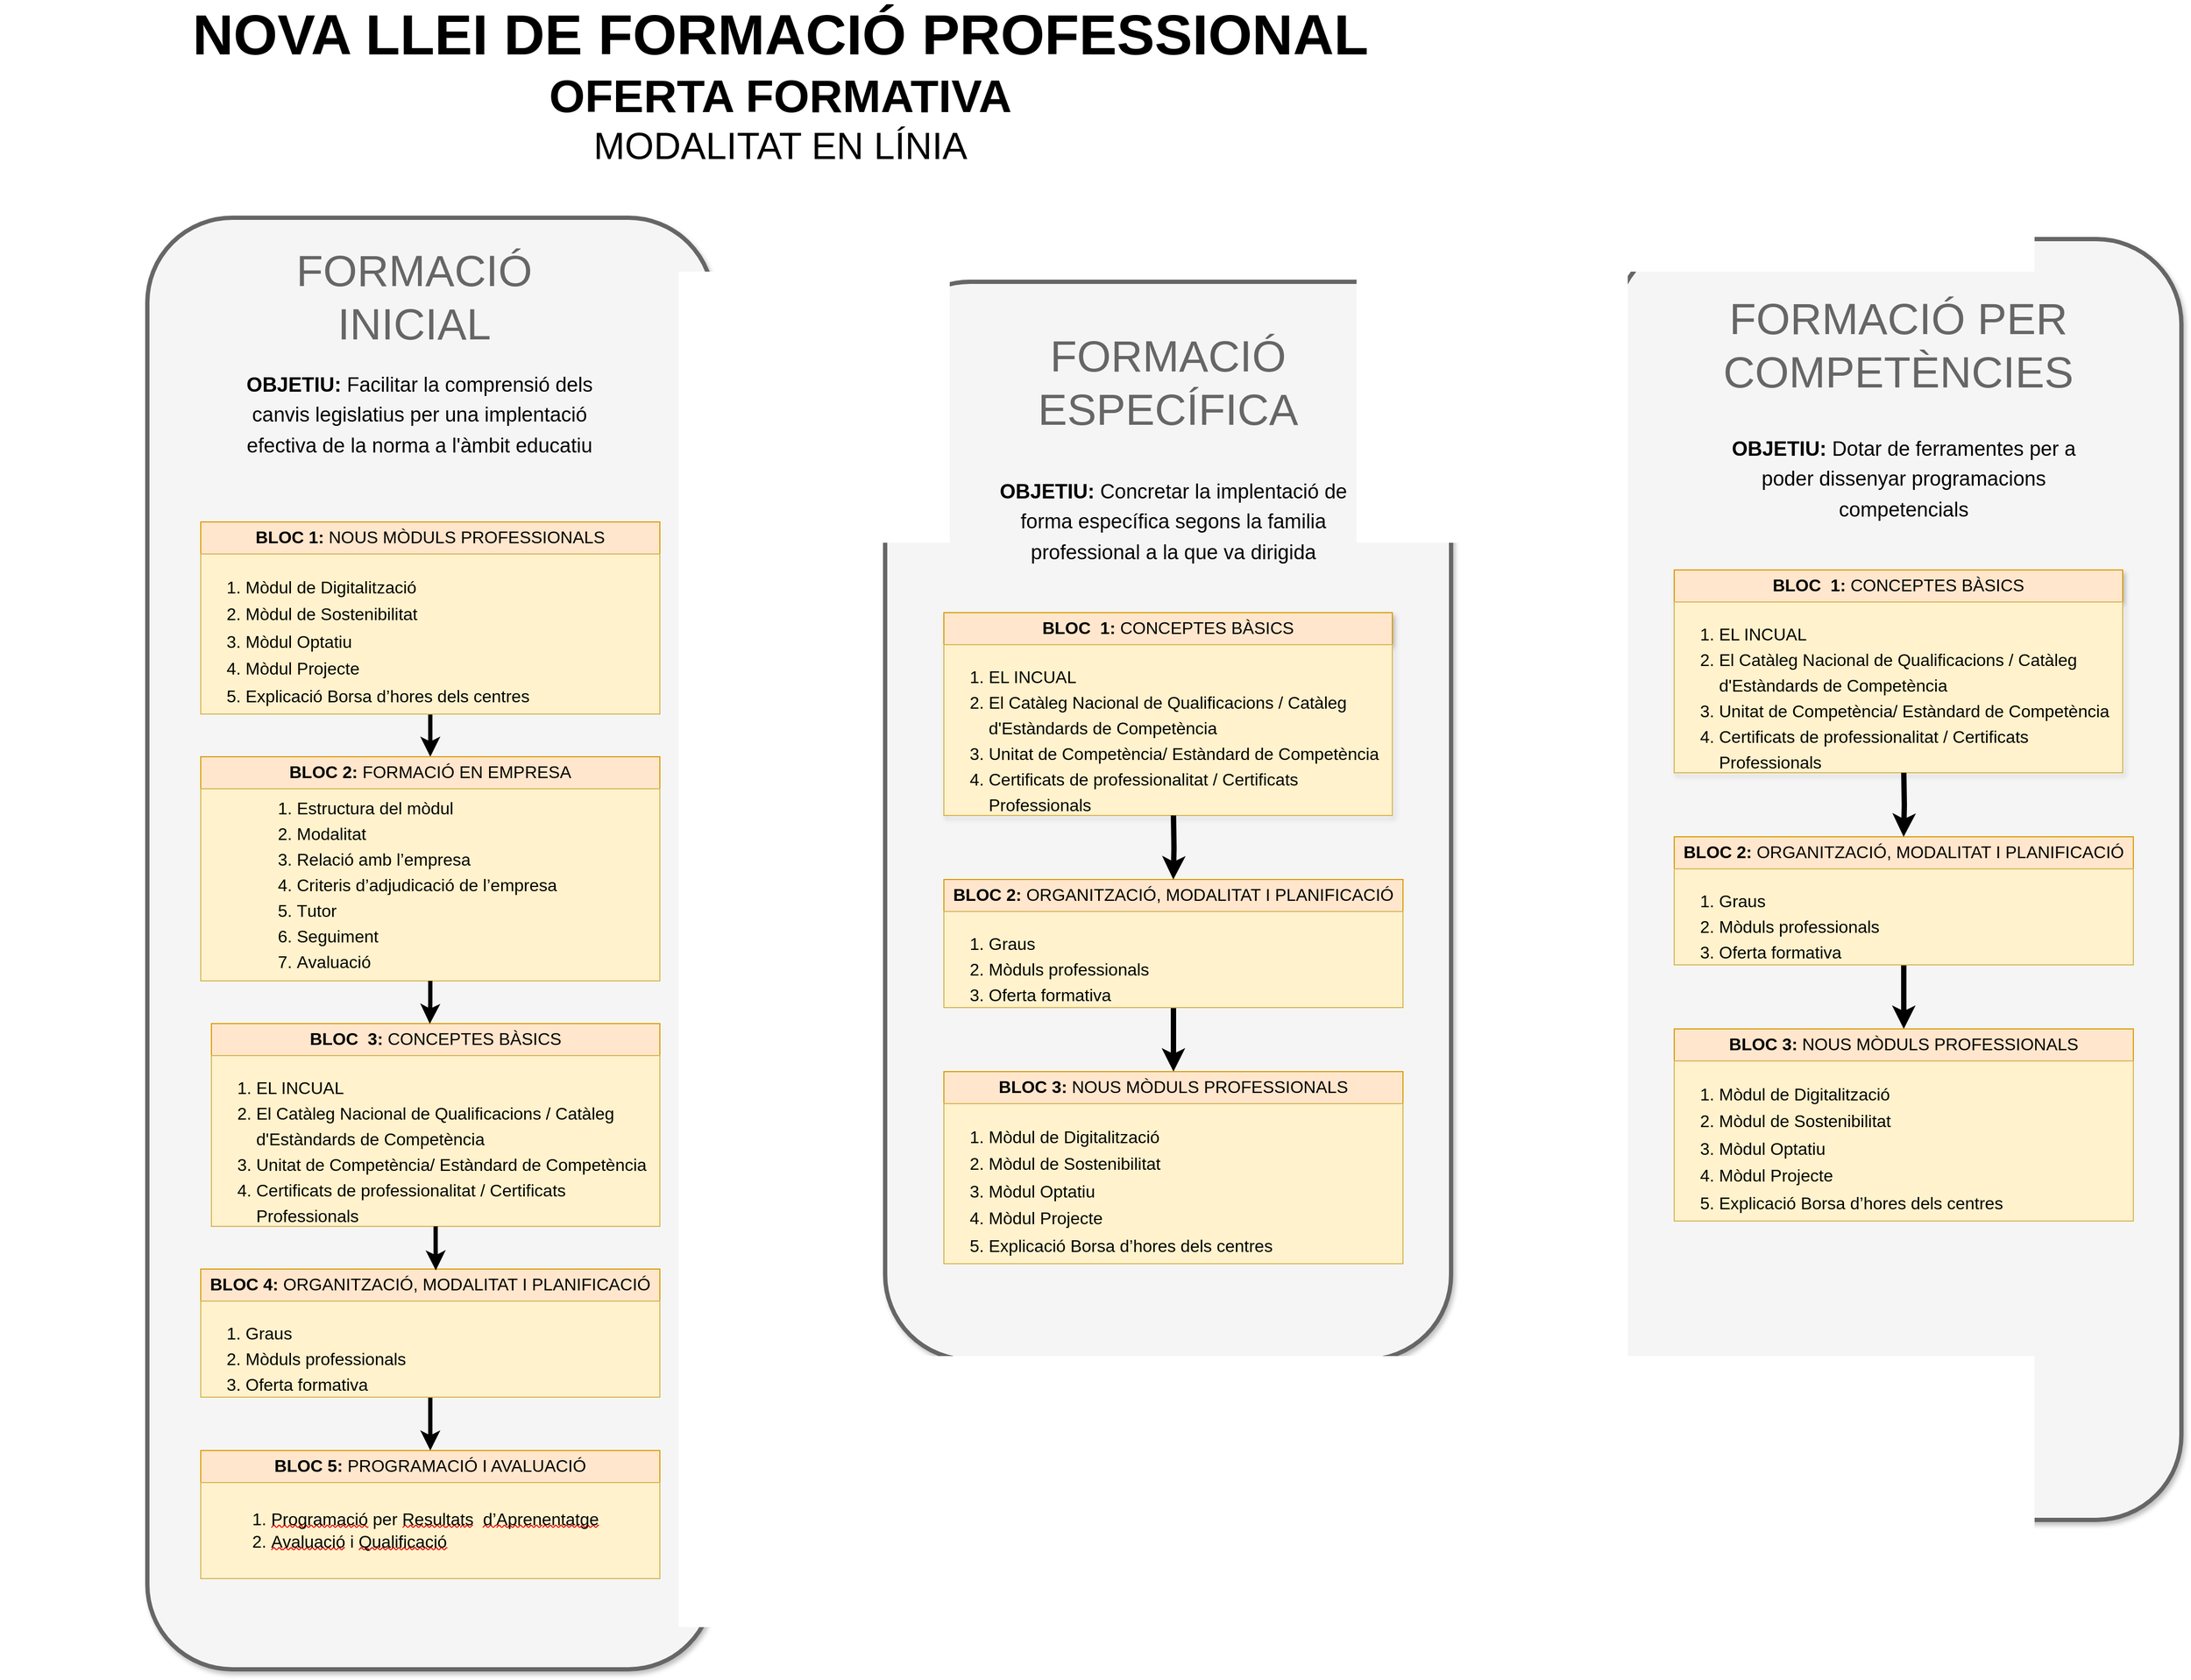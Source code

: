 <mxfile version="24.7.12">
  <diagram name="Página-1" id="eH7PgjuDHwnGzZdECt1M">
    <mxGraphModel dx="1912" dy="997" grid="1" gridSize="10" guides="1" tooltips="1" connect="1" arrows="1" fold="1" page="1" pageScale="1" pageWidth="827" pageHeight="1169" math="0" shadow="0">
      <root>
        <mxCell id="0" />
        <mxCell id="1" parent="0" />
        <mxCell id="Deo-XTgwxfXZPfIPofkY-64" value="" style="rounded=1;whiteSpace=wrap;html=1;fillColor=#f5f5f5;fontColor=#333333;strokeColor=#666666;strokeWidth=4;shadow=1;" parent="1" vertex="1">
          <mxGeometry x="976" y="320" width="530" height="1010" as="geometry" />
        </mxCell>
        <mxCell id="Deo-XTgwxfXZPfIPofkY-63" value="" style="rounded=1;whiteSpace=wrap;html=1;fillColor=#f5f5f5;fontColor=#333333;strokeColor=#666666;strokeWidth=4;shadow=1;" parent="1" vertex="1">
          <mxGeometry x="285" y="260" width="530" height="1360" as="geometry" />
        </mxCell>
        <mxCell id="Deo-XTgwxfXZPfIPofkY-43" style="edgeStyle=orthogonalEdgeStyle;rounded=0;orthogonalLoop=1;jettySize=auto;html=1;entryX=0.5;entryY=0;entryDx=0;entryDy=0;strokeWidth=5;" parent="1" edge="1">
          <mxGeometry relative="1" as="geometry">
            <mxPoint x="555" y="890" as="sourcePoint" />
          </mxGeometry>
        </mxCell>
        <mxCell id="Deo-XTgwxfXZPfIPofkY-44" style="edgeStyle=orthogonalEdgeStyle;rounded=0;orthogonalLoop=1;jettySize=auto;html=1;entryX=0.5;entryY=0;entryDx=0;entryDy=0;strokeWidth=5;" parent="1" edge="1">
          <mxGeometry relative="1" as="geometry">
            <mxPoint x="555" y="1130" as="sourcePoint" />
          </mxGeometry>
        </mxCell>
        <mxCell id="Deo-XTgwxfXZPfIPofkY-46" style="edgeStyle=orthogonalEdgeStyle;rounded=0;orthogonalLoop=1;jettySize=auto;html=1;entryX=0.5;entryY=0;entryDx=0;entryDy=0;strokeWidth=4;" parent="1" edge="1">
          <mxGeometry relative="1" as="geometry">
            <mxPoint x="555" y="1390" as="sourcePoint" />
          </mxGeometry>
        </mxCell>
        <mxCell id="Deo-XTgwxfXZPfIPofkY-47" value="&lt;div&gt;&lt;span style=&quot;margin: 0px; padding: 0px; user-select: text; color: rgb(0, 0, 0); font-family: WordVisi_MSFontService, Aptos, Aptos_EmbeddedFont, Aptos_MSFontService, sans-serif; font-size: 16px; font-style: normal; font-variant-ligatures: none; font-variant-caps: normal; font-weight: 700; letter-spacing: normal; text-align: left; text-indent: 0px; text-transform: none; word-spacing: 0px; -webkit-text-stroke-width: 0px; white-space: pre-wrap; text-decoration-thickness: initial; text-decoration-style: initial; text-decoration-color: initial;&quot; class=&quot;NormalTextRun SCXW87249612 BCX8&quot;&gt;BLO&lt;/span&gt;&lt;span style=&quot;margin: 0px; padding: 0px; user-select: text; color: rgb(0, 0, 0); font-family: WordVisi_MSFontService, Aptos, Aptos_EmbeddedFont, Aptos_MSFontService, sans-serif; font-size: 16px; font-style: normal; font-variant-ligatures: none; font-variant-caps: normal; font-weight: 700; letter-spacing: normal; text-align: left; text-indent: 0px; text-transform: none; word-spacing: 0px; -webkit-text-stroke-width: 0px; white-space: pre-wrap; text-decoration-thickness: initial; text-decoration-style: initial; text-decoration-color: initial;&quot; class=&quot;NormalTextRun SCXW87249612 BCX8&quot;&gt;C&amp;nbsp;&lt;/span&gt;&lt;span style=&quot;margin: 0px; padding: 0px; user-select: text; color: rgb(0, 0, 0); font-family: WordVisi_MSFontService, Aptos, Aptos_EmbeddedFont, Aptos_MSFontService, sans-serif; font-size: 16px; font-style: normal; font-variant-ligatures: none; font-variant-caps: normal; font-weight: 700; letter-spacing: normal; text-align: left; text-indent: 0px; text-transform: none; word-spacing: 0px; -webkit-text-stroke-width: 0px; white-space: pre-wrap; text-decoration-thickness: initial; text-decoration-style: initial; text-decoration-color: initial;&quot; class=&quot;NormalTextRun SCXW87249612 BCX8&quot;&gt; &lt;/span&gt;&lt;span style=&quot;margin: 0px; padding: 0px; user-select: text; color: rgb(0, 0, 0); font-family: WordVisi_MSFontService, Aptos, Aptos_EmbeddedFont, Aptos_MSFontService, sans-serif; font-size: 16px; font-style: normal; font-variant-ligatures: none; font-variant-caps: normal; font-weight: 700; letter-spacing: normal; text-align: left; text-indent: 0px; text-transform: none; word-spacing: 0px; -webkit-text-stroke-width: 0px; white-space: pre-wrap; text-decoration-thickness: initial; text-decoration-style: initial; text-decoration-color: initial;&quot; class=&quot;NormalTextRun SCXW87249612 BCX8&quot;&gt;1: &lt;/span&gt;&lt;span style=&quot;margin: 0px; padding: 0px; user-select: text; font-variant-ligatures: none !important; color: rgb(0, 0, 0); font-style: normal; font-variant-caps: normal; font-weight: 400; letter-spacing: normal; text-align: left; text-indent: 0px; text-transform: none; word-spacing: 0px; -webkit-text-stroke-width: 0px; white-space: pre-wrap; text-decoration-thickness: initial; text-decoration-style: initial; text-decoration-color: initial; font-size: 12pt; line-height: 20.925px; font-family: WordVisi_MSFontService, Aptos, Aptos_EmbeddedFont, Aptos_MSFontService, sans-serif;&quot; class=&quot;TextRun SCXW27911936 BCX8&quot; lang=&quot;CA-ES-VALENCIA&quot; data-contrast=&quot;auto&quot;&gt;&lt;span style=&quot;-webkit-user-drag: none; -webkit-tap-highlight-color: transparent; margin: 0px; padding: 0px; user-select: text;&quot; class=&quot;NormalTextRun SCXW27911936 BCX8&quot;&gt;CONCEPT&lt;/span&gt;&lt;span style=&quot;-webkit-user-drag: none; -webkit-tap-highlight-color: transparent; margin: 0px; padding: 0px; user-select: text;&quot; class=&quot;NormalTextRun SCXW27911936 BCX8&quot;&gt;E&lt;/span&gt;&lt;span style=&quot;-webkit-user-drag: none; -webkit-tap-highlight-color: transparent; margin: 0px; padding: 0px; user-select: text;&quot; class=&quot;NormalTextRun SCXW27911936 BCX8&quot;&gt;S B&lt;/span&gt;&lt;span style=&quot;-webkit-user-drag: none; -webkit-tap-highlight-color: transparent; margin: 0px; padding: 0px; user-select: text;&quot; class=&quot;NormalTextRun SCXW27911936 BCX8&quot;&gt;À&lt;/span&gt;&lt;span style=&quot;-webkit-user-drag: none; -webkit-tap-highlight-color: transparent; margin: 0px; padding: 0px; user-select: text;&quot; class=&quot;NormalTextRun SCXW27911936 BCX8&quot;&gt;SICS&lt;/span&gt;&lt;/span&gt;&lt;span style=&quot;margin: 0px; padding: 0px; user-select: text; color: rgb(0, 0, 0); font-style: normal; font-variant-ligatures: normal; font-variant-caps: normal; font-weight: 400; letter-spacing: normal; text-align: left; text-indent: 0px; text-transform: none; word-spacing: 0px; -webkit-text-stroke-width: 0px; white-space: pre-wrap; text-decoration-thickness: initial; text-decoration-style: initial; text-decoration-color: initial; font-size: 12pt; line-height: 20.925px; font-family: Aptos, Aptos_EmbeddedFont, Aptos_MSFontService, sans-serif;&quot; data-ccp-props=&quot;{&amp;quot;201341983&amp;quot;:0,&amp;quot;335559740&amp;quot;:279}&quot; class=&quot;EOP SCXW27911936 BCX8&quot;&gt;&lt;br&gt;&lt;/span&gt;&lt;/div&gt;" style="swimlane;fontStyle=0;childLayout=stackLayout;horizontal=1;startSize=30;horizontalStack=0;resizeParent=1;resizeParentMax=0;resizeLast=0;collapsible=1;marginBottom=0;whiteSpace=wrap;html=1;fillColor=#ffe6cc;strokeColor=#d79b00;perimeterSpacing=0;rounded=0;shadow=1;swimlaneLine=0;" parent="1" vertex="1">
          <mxGeometry x="1031" y="630" width="420" height="190" as="geometry">
            <mxRectangle x="995" y="630" width="260" height="30" as="alternateBounds" />
          </mxGeometry>
        </mxCell>
        <mxCell id="Deo-XTgwxfXZPfIPofkY-48" value="&lt;p style=&quot;line-height: 130%; font-size: 16px;&quot;&gt;&lt;/p&gt;&lt;ol style=&quot;font-size: 16px; line-height: 150%;&quot;&gt;&lt;li style=&quot;font-size: 16px;&quot;&gt;EL INCUAL&lt;/li&gt;&lt;li style=&quot;font-size: 16px;&quot;&gt;El Catàleg Nacional de Qualificacions / Catàleg d&#39;Estàndards de Competència&lt;/li&gt;&lt;li style=&quot;font-size: 16px;&quot;&gt;Unitat de Competència/ Estàndard de Competència &lt;/li&gt;&lt;li style=&quot;font-size: 16px;&quot;&gt;Certificats de professionalitat / Certificats Professionals &lt;/li&gt;&lt;li style=&quot;font-size: 16px;&quot;&gt;Acreditació de competències &lt;/li&gt;&lt;/ol&gt;&lt;p style=&quot;font-size: 16px;&quot;&gt;&lt;/p&gt;" style="text;strokeColor=#d6b656;fillColor=#fff2cc;align=left;verticalAlign=middle;spacingLeft=0;spacingRight=0;overflow=hidden;points=[[0,0.5],[1,0.5]];portConstraint=eastwest;rotatable=0;html=1;fontSize=16;textShadow=0;textDirection=ltr;rounded=0;glass=0;shadow=0;whiteSpace=wrap;" parent="Deo-XTgwxfXZPfIPofkY-47" vertex="1">
          <mxGeometry y="30" width="420" height="160" as="geometry" />
        </mxCell>
        <mxCell id="Deo-XTgwxfXZPfIPofkY-49" style="edgeStyle=orthogonalEdgeStyle;rounded=0;orthogonalLoop=1;jettySize=auto;html=1;entryX=0.5;entryY=0;entryDx=0;entryDy=0;strokeWidth=5;" parent="1" source="Deo-XTgwxfXZPfIPofkY-50" target="Deo-XTgwxfXZPfIPofkY-53" edge="1">
          <mxGeometry relative="1" as="geometry" />
        </mxCell>
        <mxCell id="Deo-XTgwxfXZPfIPofkY-50" value="&lt;div align=&quot;center&quot;&gt;&lt;span style=&quot;margin: 0px; padding: 0px; user-select: text; font-variant-ligatures: none !important; color: rgb(0, 0, 0); font-style: normal; font-variant-caps: normal; font-weight: 400; letter-spacing: normal; text-indent: 0px; text-transform: none; word-spacing: 0px; -webkit-text-stroke-width: 0px; white-space: pre-wrap; text-decoration-thickness: initial; text-decoration-style: initial; text-decoration-color: initial; font-size: 12pt; line-height: 20.925px; font-family: WordVisi_MSFontService, Aptos, Aptos_EmbeddedFont, Aptos_MSFontService, sans-serif;&quot; class=&quot;TextRun SCXW128102780 BCX8&quot; lang=&quot;CA-ES-VALENCIA&quot; data-contrast=&quot;auto&quot;&gt;&lt;span style=&quot;-webkit-user-drag: none; -webkit-tap-highlight-color: transparent; margin: 0px; padding: 0px; user-select: text;&quot; class=&quot;NormalTextRun SCXW128102780 BCX8&quot;&gt;&lt;b&gt;BLOC 2: &lt;/b&gt;ORGANI&lt;/span&gt;&lt;span style=&quot;-webkit-user-drag: none; -webkit-tap-highlight-color: transparent; margin: 0px; padding: 0px; user-select: text;&quot; class=&quot;NormalTextRun SCXW128102780 BCX8&quot;&gt;T&lt;/span&gt;&lt;span style=&quot;-webkit-user-drag: none; -webkit-tap-highlight-color: transparent; margin: 0px; padding: 0px; user-select: text;&quot; class=&quot;NormalTextRun SCXW128102780 BCX8&quot;&gt;ZACIÓ, &lt;/span&gt;&lt;span style=&quot;-webkit-user-drag: none; -webkit-tap-highlight-color: transparent; margin: 0px; padding: 0px; user-select: text;&quot; class=&quot;NormalTextRun SCXW128102780 BCX8&quot;&gt;MODALITAT I&lt;/span&gt;&lt;span style=&quot;-webkit-user-drag: none; -webkit-tap-highlight-color: transparent; margin: 0px; padding: 0px; user-select: text;&quot; class=&quot;NormalTextRun SCXW128102780 BCX8&quot;&gt; PLANIFICACIÓ&lt;/span&gt;&lt;/span&gt;&lt;/div&gt;" style="swimlane;fontStyle=0;childLayout=stackLayout;horizontal=1;startSize=30;horizontalStack=0;resizeParent=1;resizeParentMax=0;resizeLast=0;collapsible=1;marginBottom=0;whiteSpace=wrap;html=1;fillColor=#ffe6cc;strokeColor=#d79b00;rounded=0;" parent="1" vertex="1">
          <mxGeometry x="1031" y="880" width="430" height="120" as="geometry" />
        </mxCell>
        <mxCell id="Deo-XTgwxfXZPfIPofkY-51" value="&lt;ol style=&quot;line-height: 150%; font-size: 16px;&quot;&gt;&lt;li style=&quot;font-size: 16px;&quot;&gt;&lt;font style=&quot;font-size: 16px;&quot;&gt;Graus &amp;nbsp;&amp;nbsp;&amp;nbsp;&amp;nbsp;&amp;nbsp;&amp;nbsp;&amp;nbsp;&amp;nbsp;&amp;nbsp;&amp;nbsp; &lt;/font&gt;&lt;/li&gt;&lt;li style=&quot;font-size: 16px;&quot;&gt;&lt;font style=&quot;font-size: 16px;&quot;&gt;Mòduls professionals&lt;/font&gt;&lt;/li&gt;&lt;li style=&quot;font-size: 16px;&quot;&gt;&lt;font style=&quot;font-size: 16px;&quot;&gt;Oferta formativa &lt;/font&gt;&lt;/li&gt;&lt;/ol&gt;" style="text;strokeColor=#d6b656;fillColor=#fff2cc;align=left;verticalAlign=middle;spacingLeft=0;spacingRight=0;overflow=hidden;points=[[0,0.5],[1,0.5]];portConstraint=eastwest;rotatable=0;html=1;fontSize=16;textShadow=0;textDirection=ltr;rounded=0;whiteSpace=wrap;" parent="Deo-XTgwxfXZPfIPofkY-50" vertex="1">
          <mxGeometry y="30" width="430" height="90" as="geometry" />
        </mxCell>
        <mxCell id="Deo-XTgwxfXZPfIPofkY-53" value="&lt;div&gt;&lt;b&gt;&lt;span style=&quot;margin: 0px; padding: 0px; user-select: text; font-variant-ligatures: none !important; color: rgb(0, 0, 0); font-style: normal; font-variant-caps: normal; letter-spacing: normal; text-align: left; text-indent: 0px; text-transform: none; word-spacing: 0px; -webkit-text-stroke-width: 0px; white-space: pre-wrap; text-decoration-thickness: initial; text-decoration-style: initial; text-decoration-color: initial; font-size: 12pt; line-height: 20.925px; font-family: WordVisi_MSFontService, Aptos, Aptos_EmbeddedFont, Aptos_MSFontService, sans-serif;&quot; class=&quot;TextRun SCXW17088680 BCX8&quot; lang=&quot;CA-ES-VALENCIA&quot; data-contrast=&quot;auto&quot;&gt;&lt;span style=&quot;-webkit-user-drag: none; -webkit-tap-highlight-color: transparent; margin: 0px; padding: 0px; user-select: text;&quot; class=&quot;NormalTextRun SCXW17088680 BCX8&quot;&gt;BLOC 3: &lt;/span&gt;&lt;/span&gt;&lt;/b&gt;&lt;span style=&quot;margin: 0px; padding: 0px; user-select: text; font-variant-ligatures: none !important; color: rgb(0, 0, 0); font-style: normal; font-variant-caps: normal; letter-spacing: normal; text-align: left; text-indent: 0px; text-transform: none; word-spacing: 0px; -webkit-text-stroke-width: 0px; white-space: pre-wrap; text-decoration-thickness: initial; text-decoration-style: initial; text-decoration-color: initial; font-size: 12pt; line-height: 20.925px; font-family: WordVisi_MSFontService, Aptos, Aptos_EmbeddedFont, Aptos_MSFontService, sans-serif;&quot; class=&quot;TextRun SCXW17088680 BCX8&quot; lang=&quot;CA-ES-VALENCIA&quot; data-contrast=&quot;auto&quot;&gt;&lt;span style=&quot;-webkit-user-drag: none; -webkit-tap-highlight-color: transparent; margin: 0px; padding: 0px; user-select: text;&quot; class=&quot;NormalTextRun SCXW17088680 BCX8&quot;&gt;N&lt;/span&gt;&lt;span style=&quot;-webkit-user-drag: none; -webkit-tap-highlight-color: transparent; margin: 0px; padding: 0px; user-select: text;&quot; class=&quot;NormalTextRun SCXW17088680 BCX8&quot;&gt;OU&lt;/span&gt;&lt;span style=&quot;-webkit-user-drag: none; -webkit-tap-highlight-color: transparent; margin: 0px; padding: 0px; user-select: text;&quot; class=&quot;NormalTextRun SCXW17088680 BCX8&quot;&gt;S M&lt;/span&gt;&lt;span style=&quot;-webkit-user-drag: none; -webkit-tap-highlight-color: transparent; margin: 0px; padding: 0px; user-select: text;&quot; class=&quot;NormalTextRun SCXW17088680 BCX8&quot;&gt;Ò&lt;/span&gt;&lt;span style=&quot;-webkit-user-drag: none; -webkit-tap-highlight-color: transparent; margin: 0px; padding: 0px; user-select: text;&quot; class=&quot;NormalTextRun SCXW17088680 BCX8&quot;&gt;DULS PROFE&lt;/span&gt;&lt;span style=&quot;-webkit-user-drag: none; -webkit-tap-highlight-color: transparent; margin: 0px; padding: 0px; user-select: text;&quot; class=&quot;NormalTextRun SCXW17088680 BCX8&quot;&gt;S&lt;/span&gt;&lt;span style=&quot;-webkit-user-drag: none; -webkit-tap-highlight-color: transparent; margin: 0px; padding: 0px; user-select: text;&quot; class=&quot;NormalTextRun SCXW17088680 BCX8&quot;&gt;SIONALS&lt;/span&gt;&lt;/span&gt;&lt;/div&gt;" style="swimlane;fontStyle=0;childLayout=stackLayout;horizontal=1;startSize=30;horizontalStack=0;resizeParent=1;resizeParentMax=0;resizeLast=0;collapsible=1;marginBottom=0;whiteSpace=wrap;html=1;fillColor=#ffe6cc;strokeColor=#d79b00;rounded=0;" parent="1" vertex="1">
          <mxGeometry x="1031" y="1060" width="430" height="180" as="geometry" />
        </mxCell>
        <mxCell id="Deo-XTgwxfXZPfIPofkY-54" value="&lt;p style=&quot;line-height: 150%; font-size: 16px;&quot;&gt;&lt;/p&gt;&lt;div style=&quot;font-size: 16px;&quot;&gt;&lt;div style=&quot;margin: 0px; padding: 0px; user-select: text; position: relative; color: rgb(0, 0, 0); font-family: Aptos, Aptos_MSFontService, sans-serif; font-style: normal; font-variant-ligatures: normal; font-variant-caps: normal; font-weight: 400; letter-spacing: normal; text-indent: 0px; text-transform: none; word-spacing: 0px; -webkit-text-stroke-width: 0px; white-space: normal; text-decoration-thickness: initial; text-decoration-style: initial; text-decoration-color: initial; font-size: 16px;&quot; class=&quot;ListContainerWrapper SCXW63860411 BCX8&quot;&gt;&lt;ol style=&quot;line-height: 160%; font-size: 16px;&quot;&gt;&lt;li style=&quot;margin: 0px; padding: 0px; user-select: text; overflow-wrap: break-word; white-space: pre-wrap; font-weight: normal; font-style: normal; vertical-align: baseline; font-kerning: none; color: windowtext; text-indent: 0px; font-size: 16px;&quot; class=&quot;Paragraph SCXW132095863 BCX8&quot;&gt;&lt;span style=&quot;margin: 0px; padding: 0px; user-select: text; font-variant-ligatures: none !important; line-height: 20.925px; font-family: WordVisi_MSFontService, Aptos, Aptos_EmbeddedFont, Aptos_MSFontService, sans-serif; font-size: 16px;&quot; class=&quot;TextRun SCXW132095863 BCX8&quot; lang=&quot;ES-ES&quot; data-contrast=&quot;auto&quot;&gt;&lt;span style=&quot;margin: 0px; padding: 0px; user-select: text; font-size: 16px;&quot; class=&quot;NormalTextRun SCXW132095863 BCX8&quot;&gt;Mòdul de &lt;/span&gt;&lt;span style=&quot;margin: 0px; padding: 0px; user-select: text; font-size: 16px;&quot; class=&quot;NormalTextRun SCXW132095863 BCX8&quot;&gt;Digitalització&lt;/span&gt;&lt;span style=&quot;margin: 0px; padding: 0px; user-select: text; font-size: 16px;&quot; class=&quot;NormalTextRun SCXW132095863 BCX8&quot;&gt;&amp;nbsp;&lt;/span&gt;&lt;/span&gt;&lt;span style=&quot;margin: 0px; padding: 0px; user-select: text; line-height: 20.925px; font-family: WordVisiPilcrow_MSFontService, Aptos, Aptos_EmbeddedFont, Aptos_MSFontService, sans-serif; font-size: 16px;&quot; data-ccp-props=&quot;{&amp;quot;201341983&amp;quot;:0,&amp;quot;335559740&amp;quot;:279}&quot; class=&quot;EOP SCXW132095863 BCX8&quot;&gt;&amp;nbsp;&lt;/span&gt;&lt;/li&gt;&lt;li style=&quot;margin: 0px; padding: 0px; user-select: text; overflow-wrap: break-word; white-space: pre-wrap; font-weight: normal; font-style: normal; vertical-align: baseline; font-kerning: none; color: windowtext; text-indent: 0px; font-size: 16px;&quot; class=&quot;Paragraph SCXW132095863 BCX8&quot;&gt;&lt;span style=&quot;margin: 0px; padding: 0px; user-select: text; font-variant-ligatures: none !important; line-height: 20.925px; font-family: WordVisi_MSFontService, Aptos, Aptos_EmbeddedFont, Aptos_MSFontService, sans-serif; font-size: 16px;&quot; class=&quot;TextRun SCXW132095863 BCX8&quot; lang=&quot;ES-ES&quot; data-contrast=&quot;auto&quot;&gt;&lt;span style=&quot;margin: 0px; padding: 0px; user-select: text; font-size: 16px;&quot; class=&quot;NormalTextRun SCXW132095863 BCX8&quot;&gt;Mòdul de &lt;/span&gt;&lt;span style=&quot;margin: 0px; padding: 0px; user-select: text; font-size: 16px;&quot; class=&quot;NormalTextRun SCXW132095863 BCX8&quot;&gt;Sostenibilitat&lt;/span&gt;&lt;span style=&quot;margin: 0px; padding: 0px; user-select: text; font-size: 16px;&quot; class=&quot;NormalTextRun SCXW132095863 BCX8&quot;&gt;&amp;nbsp;&lt;/span&gt;&lt;/span&gt;&lt;span style=&quot;margin: 0px; padding: 0px; user-select: text; line-height: 20.925px; font-family: WordVisiPilcrow_MSFontService, Aptos, Aptos_EmbeddedFont, Aptos_MSFontService, sans-serif; font-size: 16px;&quot; data-ccp-props=&quot;{&amp;quot;201341983&amp;quot;:0,&amp;quot;335559740&amp;quot;:279}&quot; class=&quot;EOP SCXW132095863 BCX8&quot;&gt;&amp;nbsp;&lt;/span&gt;&lt;/li&gt;&lt;li style=&quot;margin: 0px; padding: 0px; user-select: text; overflow-wrap: break-word; white-space: pre-wrap; font-weight: normal; font-style: normal; vertical-align: baseline; font-kerning: none; color: windowtext; text-indent: 0px; font-size: 16px;&quot; class=&quot;Paragraph SCXW132095863 BCX8&quot;&gt;&lt;span style=&quot;margin: 0px; padding: 0px; user-select: text; font-variant-ligatures: none !important; line-height: 20.925px; font-family: WordVisi_MSFontService, Aptos, Aptos_EmbeddedFont, Aptos_MSFontService, sans-serif; font-size: 16px;&quot; class=&quot;TextRun SCXW132095863 BCX8&quot; lang=&quot;ES-ES&quot; data-contrast=&quot;auto&quot;&gt;&lt;span style=&quot;margin: 0px; padding: 0px; user-select: text; font-size: 16px;&quot; class=&quot;NormalTextRun SCXW132095863 BCX8&quot;&gt;Mòdul &lt;/span&gt;&lt;span style=&quot;margin: 0px; padding: 0px; user-select: text; font-size: 16px;&quot; class=&quot;NormalTextRun SCXW132095863 BCX8&quot;&gt;Optatiu&lt;/span&gt;&lt;span style=&quot;margin: 0px; padding: 0px; user-select: text; font-size: 16px;&quot; class=&quot;NormalTextRun SCXW132095863 BCX8&quot;&gt;&amp;nbsp;&lt;/span&gt;&lt;/span&gt;&lt;span style=&quot;margin: 0px; padding: 0px; user-select: text; line-height: 20.925px; font-family: WordVisiPilcrow_MSFontService, Aptos, Aptos_EmbeddedFont, Aptos_MSFontService, sans-serif; font-size: 16px;&quot; data-ccp-props=&quot;{&amp;quot;201341983&amp;quot;:0,&amp;quot;335559740&amp;quot;:279}&quot; class=&quot;EOP SCXW132095863 BCX8&quot;&gt;&amp;nbsp;&lt;/span&gt;&lt;/li&gt;&lt;li style=&quot;margin: 0px; padding: 0px; user-select: text; overflow-wrap: break-word; white-space: pre-wrap; font-weight: normal; font-style: normal; vertical-align: baseline; font-kerning: none; color: windowtext; text-indent: 0px; font-size: 16px;&quot; class=&quot;Paragraph SCXW132095863 BCX8&quot;&gt;&lt;span style=&quot;margin: 0px; padding: 0px; user-select: text; font-variant-ligatures: none !important; line-height: 20.925px; font-family: WordVisi_MSFontService, Aptos, Aptos_EmbeddedFont, Aptos_MSFontService, sans-serif; font-size: 16px;&quot; class=&quot;TextRun SCXW132095863 BCX8&quot; lang=&quot;CA-ES-VALENCIA&quot; data-contrast=&quot;auto&quot;&gt;&lt;span style=&quot;margin: 0px; padding: 0px; user-select: text; font-size: 16px;&quot; class=&quot;NormalTextRun SCXW132095863 BCX8&quot;&gt;Mòdul Projecte&lt;/span&gt;&lt;/span&gt;&lt;span style=&quot;margin: 0px; padding: 0px; user-select: text; line-height: 20.925px; font-family: WordVisiPilcrow_MSFontService, Aptos, Aptos_EmbeddedFont, Aptos_MSFontService, sans-serif; font-size: 16px;&quot; data-ccp-props=&quot;{&amp;quot;201341983&amp;quot;:0,&amp;quot;335559740&amp;quot;:279}&quot; class=&quot;EOP SCXW132095863 BCX8&quot;&gt;&amp;nbsp;&lt;/span&gt;&lt;/li&gt;&lt;li style=&quot;margin: 0px; padding: 0px; user-select: text; overflow-wrap: break-word; white-space: pre-wrap; font-weight: normal; font-style: normal; vertical-align: baseline; font-kerning: none; color: windowtext; text-indent: 0px; font-size: 16px;&quot; class=&quot;Paragraph SCXW132095863 BCX8&quot;&gt;&lt;span style=&quot;margin: 0px; padding: 0px; user-select: text; font-variant-ligatures: none !important; line-height: 20.925px; font-family: WordVisi_MSFontService, Aptos, Aptos_EmbeddedFont, Aptos_MSFontService, sans-serif; font-size: 16px;&quot; class=&quot;TextRun SCXW132095863 BCX8&quot; lang=&quot;ES-ES&quot; data-contrast=&quot;auto&quot;&gt;&lt;span style=&quot;margin: 0px; padding: 0px; user-select: text; font-size: 16px;&quot; class=&quot;NormalTextRun SCXW132095863 BCX8&quot;&gt;Explicació&lt;/span&gt;&lt;span style=&quot;margin: 0px; padding: 0px; user-select: text; font-size: 16px;&quot; class=&quot;NormalTextRun SCXW132095863 BCX8&quot;&gt; &lt;/span&gt;&lt;span style=&quot;margin: 0px; padding: 0px; user-select: text; font-size: 16px;&quot; class=&quot;NormalTextRun SCXW132095863 BCX8&quot;&gt;Borsa&lt;/span&gt;&lt;span style=&quot;margin: 0px; padding: 0px; user-select: text; font-size: 16px;&quot; class=&quot;NormalTextRun SCXW132095863 BCX8&quot;&gt; &lt;/span&gt;&lt;span style=&quot;margin: 0px; padding: 0px; user-select: text; font-size: 16px;&quot; class=&quot;NormalTextRun SCXW132095863 BCX8&quot;&gt;d’hores&lt;/span&gt;&lt;span style=&quot;margin: 0px; padding: 0px; user-select: text; font-size: 16px;&quot; class=&quot;NormalTextRun SCXW132095863 BCX8&quot;&gt; &lt;/span&gt;&lt;span style=&quot;margin: 0px; padding: 0px; user-select: text; font-size: 16px;&quot; class=&quot;NormalTextRun SCXW132095863 BCX8&quot;&gt;dels&lt;/span&gt;&lt;span style=&quot;margin: 0px; padding: 0px; user-select: text; font-size: 16px;&quot; class=&quot;NormalTextRun SCXW132095863 BCX8&quot;&gt; centres&lt;/span&gt;&lt;/span&gt;&lt;/li&gt;&lt;/ol&gt;&lt;/div&gt;&lt;/div&gt;&lt;p style=&quot;font-size: 16px;&quot;&gt;&lt;/p&gt;" style="text;strokeColor=#d6b656;fillColor=#fff2cc;align=left;verticalAlign=middle;spacingLeft=0;spacingRight=0;overflow=hidden;points=[[0,0.5],[1,0.5]];portConstraint=eastwest;rotatable=0;html=1;fontSize=16;textShadow=0;textDirection=ltr;rounded=0;whiteSpace=wrap;" parent="Deo-XTgwxfXZPfIPofkY-53" vertex="1">
          <mxGeometry y="30" width="430" height="150" as="geometry" />
        </mxCell>
        <mxCell id="Deo-XTgwxfXZPfIPofkY-55" style="edgeStyle=orthogonalEdgeStyle;rounded=0;orthogonalLoop=1;jettySize=auto;html=1;entryX=0.5;entryY=0;entryDx=0;entryDy=0;strokeWidth=4;" parent="1" edge="1">
          <mxGeometry relative="1" as="geometry">
            <mxPoint x="865" y="1093" as="targetPoint" />
          </mxGeometry>
        </mxCell>
        <mxCell id="Deo-XTgwxfXZPfIPofkY-60" style="edgeStyle=orthogonalEdgeStyle;rounded=0;orthogonalLoop=1;jettySize=auto;html=1;exitX=0.5;exitY=1;exitDx=0;exitDy=0;entryX=0.488;entryY=0;entryDx=0;entryDy=0;entryPerimeter=0;strokeWidth=5;" parent="1" edge="1">
          <mxGeometry relative="1" as="geometry">
            <mxPoint x="1246.03" y="820" as="sourcePoint" />
            <mxPoint x="1245.87" y="880" as="targetPoint" />
          </mxGeometry>
        </mxCell>
        <mxCell id="Deo-XTgwxfXZPfIPofkY-65" value="&lt;div align=&quot;center&quot;&gt;&lt;font style=&quot;font-size: 41px;&quot;&gt;FORMACIÓ INICIAL&lt;/font&gt;&lt;br&gt;&lt;/div&gt;" style="text;html=1;align=center;verticalAlign=middle;whiteSpace=wrap;rounded=0;fontColor=#666666;" parent="1" vertex="1">
          <mxGeometry x="455" y="320" width="160" height="30" as="geometry" />
        </mxCell>
        <mxCell id="Deo-XTgwxfXZPfIPofkY-67" value="&lt;div align=&quot;center&quot;&gt;&lt;font style=&quot;font-size: 41px;&quot;&gt;FORMACIÓ ESPECÍFICA&lt;/font&gt;&lt;br&gt;&lt;/div&gt;" style="text;html=1;align=center;verticalAlign=middle;whiteSpace=wrap;rounded=0;fontColor=#666666;" parent="1" vertex="1">
          <mxGeometry x="1161" y="400" width="160" height="30" as="geometry" />
        </mxCell>
        <mxCell id="Deo-XTgwxfXZPfIPofkY-70" value="&lt;div style=&quot;font-size: 53px;&quot;&gt;&lt;font style=&quot;font-size: 53px;&quot;&gt;&lt;b&gt;NOVA LLEI DE FORMACIÓ PROFESSIONAL&lt;/b&gt;&lt;/font&gt;&lt;/div&gt;&lt;div style=&quot;font-size: 43px;&quot;&gt;&lt;font style=&quot;font-size: 43px;&quot;&gt;&lt;b style=&quot;&quot;&gt;OFERTA FORMATIVA&lt;/b&gt;&lt;font style=&quot;font-size: 43px;&quot;&gt;&lt;b&gt;&lt;br&gt;&lt;/b&gt;&lt;/font&gt;&lt;/font&gt;&lt;/div&gt;&lt;div style=&quot;font-size: 35px;&quot;&gt;&lt;font style=&quot;font-size: 35px;&quot;&gt;&lt;font style=&quot;font-size: 35px;&quot;&gt;MODALITAT EN LÍNIA&lt;b&gt;&lt;br&gt;&lt;/b&gt;&lt;/font&gt;&lt;/font&gt;&lt;/div&gt;" style="text;html=1;align=center;verticalAlign=middle;whiteSpace=wrap;rounded=0;" parent="1" vertex="1">
          <mxGeometry x="147.5" y="70" width="1460" height="130" as="geometry" />
        </mxCell>
        <mxCell id="Deo-XTgwxfXZPfIPofkY-71" value="&lt;p style=&quot;line-height: 210%;&quot;&gt;&lt;font style=&quot;font-size: 19px;&quot;&gt;&lt;b&gt;OBJETIU: &lt;/b&gt;Facilitar la comprensió dels canvis legislatius per una implentació efectiva de la norma a l&#39;àmbit educatiu&lt;b&gt;&lt;br&gt;&lt;/b&gt;&lt;/font&gt;&lt;/p&gt;" style="text;html=1;align=center;verticalAlign=middle;whiteSpace=wrap;rounded=0;" parent="1" vertex="1">
          <mxGeometry x="355" y="400" width="370" height="91" as="geometry" />
        </mxCell>
        <mxCell id="Deo-XTgwxfXZPfIPofkY-72" value="&lt;p style=&quot;line-height: 210%;&quot;&gt;&lt;font style=&quot;font-size: 19px;&quot;&gt;&lt;b&gt;OBJETIU: &lt;/b&gt;Concretar la implentació de forma específica segons la familia professional a la que va dirigida&lt;b&gt;&lt;br&gt;&lt;/b&gt;&lt;/font&gt;&lt;/p&gt;" style="text;html=1;align=center;verticalAlign=middle;whiteSpace=wrap;rounded=0;" parent="1" vertex="1">
          <mxGeometry x="1061" y="500" width="370" height="91" as="geometry" />
        </mxCell>
        <mxCell id="zjhLIh4-YKo7ULmHxG4K-2" value="&lt;div&gt;&lt;span style=&quot;margin: 0px; padding: 0px; user-select: text; color: rgb(0, 0, 0); font-family: WordVisi_MSFontService, Aptos, Aptos_EmbeddedFont, Aptos_MSFontService, sans-serif; font-size: 16px; font-style: normal; font-variant-ligatures: none; font-variant-caps: normal; font-weight: 700; letter-spacing: normal; text-align: left; text-indent: 0px; text-transform: none; word-spacing: 0px; -webkit-text-stroke-width: 0px; white-space: pre-wrap; text-decoration-thickness: initial; text-decoration-style: initial; text-decoration-color: initial;&quot; class=&quot;NormalTextRun SCXW87249612 BCX8&quot;&gt;BLO&lt;/span&gt;&lt;span style=&quot;margin: 0px; padding: 0px; user-select: text; color: rgb(0, 0, 0); font-family: WordVisi_MSFontService, Aptos, Aptos_EmbeddedFont, Aptos_MSFontService, sans-serif; font-size: 16px; font-style: normal; font-variant-ligatures: none; font-variant-caps: normal; font-weight: 700; letter-spacing: normal; text-align: left; text-indent: 0px; text-transform: none; word-spacing: 0px; -webkit-text-stroke-width: 0px; white-space: pre-wrap; text-decoration-thickness: initial; text-decoration-style: initial; text-decoration-color: initial;&quot; class=&quot;NormalTextRun SCXW87249612 BCX8&quot;&gt;C&amp;nbsp;&lt;/span&gt;&lt;span style=&quot;margin: 0px; padding: 0px; user-select: text; color: rgb(0, 0, 0); font-family: WordVisi_MSFontService, Aptos, Aptos_EmbeddedFont, Aptos_MSFontService, sans-serif; font-size: 16px; font-style: normal; font-variant-ligatures: none; font-variant-caps: normal; font-weight: 700; letter-spacing: normal; text-align: left; text-indent: 0px; text-transform: none; word-spacing: 0px; -webkit-text-stroke-width: 0px; white-space: pre-wrap; text-decoration-thickness: initial; text-decoration-style: initial; text-decoration-color: initial;&quot; class=&quot;NormalTextRun SCXW87249612 BCX8&quot;&gt; &lt;/span&gt;&lt;span style=&quot;margin: 0px; padding: 0px; user-select: text; color: rgb(0, 0, 0); font-family: WordVisi_MSFontService, Aptos, Aptos_EmbeddedFont, Aptos_MSFontService, sans-serif; font-size: 16px; font-style: normal; font-variant-ligatures: none; font-variant-caps: normal; font-weight: 700; letter-spacing: normal; text-align: left; text-indent: 0px; text-transform: none; word-spacing: 0px; -webkit-text-stroke-width: 0px; white-space: pre-wrap; text-decoration-thickness: initial; text-decoration-style: initial; text-decoration-color: initial;&quot; class=&quot;NormalTextRun SCXW87249612 BCX8&quot;&gt;3: &lt;/span&gt;&lt;span style=&quot;margin: 0px; padding: 0px; user-select: text; font-variant-ligatures: none !important; color: rgb(0, 0, 0); font-style: normal; font-variant-caps: normal; font-weight: 400; letter-spacing: normal; text-align: left; text-indent: 0px; text-transform: none; word-spacing: 0px; -webkit-text-stroke-width: 0px; white-space: pre-wrap; text-decoration-thickness: initial; text-decoration-style: initial; text-decoration-color: initial; font-size: 12pt; line-height: 20.925px; font-family: WordVisi_MSFontService, Aptos, Aptos_EmbeddedFont, Aptos_MSFontService, sans-serif;&quot; class=&quot;TextRun SCXW27911936 BCX8&quot; lang=&quot;CA-ES-VALENCIA&quot; data-contrast=&quot;auto&quot;&gt;&lt;span style=&quot;-webkit-user-drag: none; -webkit-tap-highlight-color: transparent; margin: 0px; padding: 0px; user-select: text;&quot; class=&quot;NormalTextRun SCXW27911936 BCX8&quot;&gt;CONCEPT&lt;/span&gt;&lt;span style=&quot;-webkit-user-drag: none; -webkit-tap-highlight-color: transparent; margin: 0px; padding: 0px; user-select: text;&quot; class=&quot;NormalTextRun SCXW27911936 BCX8&quot;&gt;E&lt;/span&gt;&lt;span style=&quot;-webkit-user-drag: none; -webkit-tap-highlight-color: transparent; margin: 0px; padding: 0px; user-select: text;&quot; class=&quot;NormalTextRun SCXW27911936 BCX8&quot;&gt;S B&lt;/span&gt;&lt;span style=&quot;-webkit-user-drag: none; -webkit-tap-highlight-color: transparent; margin: 0px; padding: 0px; user-select: text;&quot; class=&quot;NormalTextRun SCXW27911936 BCX8&quot;&gt;À&lt;/span&gt;&lt;span style=&quot;-webkit-user-drag: none; -webkit-tap-highlight-color: transparent; margin: 0px; padding: 0px; user-select: text;&quot; class=&quot;NormalTextRun SCXW27911936 BCX8&quot;&gt;SICS&lt;/span&gt;&lt;/span&gt;&lt;span style=&quot;margin: 0px; padding: 0px; user-select: text; color: rgb(0, 0, 0); font-style: normal; font-variant-ligatures: normal; font-variant-caps: normal; font-weight: 400; letter-spacing: normal; text-align: left; text-indent: 0px; text-transform: none; word-spacing: 0px; -webkit-text-stroke-width: 0px; white-space: pre-wrap; text-decoration-thickness: initial; text-decoration-style: initial; text-decoration-color: initial; font-size: 12pt; line-height: 20.925px; font-family: Aptos, Aptos_EmbeddedFont, Aptos_MSFontService, sans-serif;&quot; data-ccp-props=&quot;{&amp;quot;201341983&amp;quot;:0,&amp;quot;335559740&amp;quot;:279}&quot; class=&quot;EOP SCXW27911936 BCX8&quot;&gt;&lt;br&gt;&lt;/span&gt;&lt;/div&gt;" style="swimlane;fontStyle=0;childLayout=stackLayout;horizontal=1;startSize=30;horizontalStack=0;resizeParent=1;resizeParentMax=0;resizeLast=0;collapsible=1;marginBottom=0;whiteSpace=wrap;html=1;fillColor=#ffe6cc;strokeColor=#d79b00;rounded=0;" parent="1" vertex="1">
          <mxGeometry x="345" y="1015" width="420" height="190" as="geometry" />
        </mxCell>
        <mxCell id="zjhLIh4-YKo7ULmHxG4K-3" value="&lt;p style=&quot;line-height: 130%; font-size: 16px;&quot;&gt;&lt;/p&gt;&lt;ol style=&quot;font-size: 16px; line-height: 150%;&quot;&gt;&lt;li style=&quot;font-size: 16px;&quot;&gt;EL INCUAL&lt;/li&gt;&lt;li style=&quot;font-size: 16px;&quot;&gt;El Catàleg Nacional de Qualificacions / Catàleg d&#39;Estàndards de Competència&lt;/li&gt;&lt;li style=&quot;font-size: 16px;&quot;&gt;Unitat de Competència/ Estàndard de Competència &lt;/li&gt;&lt;li style=&quot;font-size: 16px;&quot;&gt;Certificats de professionalitat / Certificats Professionals &lt;/li&gt;&lt;li style=&quot;font-size: 16px;&quot;&gt;Acreditació de competències &lt;/li&gt;&lt;/ol&gt;&lt;p style=&quot;font-size: 16px;&quot;&gt;&lt;/p&gt;" style="text;strokeColor=#d6b656;fillColor=#fff2cc;align=left;verticalAlign=middle;spacingLeft=0;spacingRight=0;overflow=hidden;points=[[0,0.5],[1,0.5]];portConstraint=eastwest;rotatable=0;html=1;fontSize=16;textShadow=0;textDirection=ltr;rounded=0;whiteSpace=wrap;" parent="zjhLIh4-YKo7ULmHxG4K-2" vertex="1">
          <mxGeometry y="30" width="420" height="160" as="geometry" />
        </mxCell>
        <mxCell id="zjhLIh4-YKo7ULmHxG4K-16" style="edgeStyle=orthogonalEdgeStyle;rounded=0;orthogonalLoop=1;jettySize=auto;html=1;entryX=0.5;entryY=0;entryDx=0;entryDy=0;strokeWidth=4;" parent="1" source="zjhLIh4-YKo7ULmHxG4K-4" target="zjhLIh4-YKo7ULmHxG4K-10" edge="1">
          <mxGeometry relative="1" as="geometry" />
        </mxCell>
        <mxCell id="zjhLIh4-YKo7ULmHxG4K-4" value="&lt;div align=&quot;center&quot;&gt;&lt;span style=&quot;margin: 0px; padding: 0px; user-select: text; font-variant-ligatures: none !important; color: rgb(0, 0, 0); font-style: normal; font-variant-caps: normal; font-weight: 400; letter-spacing: normal; text-indent: 0px; text-transform: none; word-spacing: 0px; -webkit-text-stroke-width: 0px; white-space: pre-wrap; text-decoration-thickness: initial; text-decoration-style: initial; text-decoration-color: initial; font-size: 12pt; line-height: 20.925px; font-family: WordVisi_MSFontService, Aptos, Aptos_EmbeddedFont, Aptos_MSFontService, sans-serif;&quot; class=&quot;TextRun SCXW128102780 BCX8&quot; lang=&quot;CA-ES-VALENCIA&quot; data-contrast=&quot;auto&quot;&gt;&lt;span style=&quot;-webkit-user-drag: none; -webkit-tap-highlight-color: transparent; margin: 0px; padding: 0px; user-select: text;&quot; class=&quot;NormalTextRun SCXW128102780 BCX8&quot;&gt;&lt;b&gt;BLOC 4: &lt;/b&gt;ORGANI&lt;/span&gt;&lt;span style=&quot;-webkit-user-drag: none; -webkit-tap-highlight-color: transparent; margin: 0px; padding: 0px; user-select: text;&quot; class=&quot;NormalTextRun SCXW128102780 BCX8&quot;&gt;T&lt;/span&gt;&lt;span style=&quot;-webkit-user-drag: none; -webkit-tap-highlight-color: transparent; margin: 0px; padding: 0px; user-select: text;&quot; class=&quot;NormalTextRun SCXW128102780 BCX8&quot;&gt;ZACIÓ, &lt;/span&gt;&lt;span style=&quot;-webkit-user-drag: none; -webkit-tap-highlight-color: transparent; margin: 0px; padding: 0px; user-select: text;&quot; class=&quot;NormalTextRun SCXW128102780 BCX8&quot;&gt;MODALITAT I&lt;/span&gt;&lt;span style=&quot;-webkit-user-drag: none; -webkit-tap-highlight-color: transparent; margin: 0px; padding: 0px; user-select: text;&quot; class=&quot;NormalTextRun SCXW128102780 BCX8&quot;&gt; PLANIFICACIÓ&lt;/span&gt;&lt;/span&gt;&lt;/div&gt;" style="swimlane;fontStyle=0;childLayout=stackLayout;horizontal=1;startSize=30;horizontalStack=0;resizeParent=1;resizeParentMax=0;resizeLast=0;collapsible=1;marginBottom=0;whiteSpace=wrap;html=1;fillColor=#ffe6cc;strokeColor=#d79b00;rounded=0;" parent="1" vertex="1">
          <mxGeometry x="335" y="1245" width="430" height="120" as="geometry" />
        </mxCell>
        <mxCell id="zjhLIh4-YKo7ULmHxG4K-5" value="&lt;ol style=&quot;line-height: 150%; font-size: 16px;&quot;&gt;&lt;li style=&quot;font-size: 16px;&quot;&gt;&lt;font style=&quot;font-size: 16px;&quot;&gt;Graus &amp;nbsp;&amp;nbsp;&amp;nbsp;&amp;nbsp;&amp;nbsp;&amp;nbsp;&amp;nbsp;&amp;nbsp;&amp;nbsp;&amp;nbsp; &lt;/font&gt;&lt;/li&gt;&lt;li style=&quot;font-size: 16px;&quot;&gt;&lt;font style=&quot;font-size: 16px;&quot;&gt;Mòduls professionals&lt;/font&gt;&lt;/li&gt;&lt;li style=&quot;font-size: 16px;&quot;&gt;&lt;font style=&quot;font-size: 16px;&quot;&gt;Oferta formativa &lt;/font&gt;&lt;/li&gt;&lt;/ol&gt;" style="text;strokeColor=#d6b656;fillColor=#fff2cc;align=left;verticalAlign=middle;spacingLeft=0;spacingRight=0;overflow=hidden;points=[[0,0.5],[1,0.5]];portConstraint=eastwest;rotatable=0;html=1;fontSize=16;textShadow=0;textDirection=ltr;rounded=0;whiteSpace=wrap;" parent="zjhLIh4-YKo7ULmHxG4K-4" vertex="1">
          <mxGeometry y="30" width="430" height="90" as="geometry" />
        </mxCell>
        <mxCell id="zjhLIh4-YKo7ULmHxG4K-13" style="edgeStyle=orthogonalEdgeStyle;rounded=0;orthogonalLoop=1;jettySize=auto;html=1;entryX=0.5;entryY=0;entryDx=0;entryDy=0;strokeWidth=4;" parent="1" source="zjhLIh4-YKo7ULmHxG4K-6" target="zjhLIh4-YKo7ULmHxG4K-8" edge="1">
          <mxGeometry relative="1" as="geometry" />
        </mxCell>
        <mxCell id="zjhLIh4-YKo7ULmHxG4K-6" value="&lt;div&gt;&lt;b&gt;&lt;span style=&quot;margin: 0px; padding: 0px; user-select: text; font-variant-ligatures: none !important; color: rgb(0, 0, 0); font-style: normal; font-variant-caps: normal; letter-spacing: normal; text-align: left; text-indent: 0px; text-transform: none; word-spacing: 0px; -webkit-text-stroke-width: 0px; white-space: pre-wrap; text-decoration-thickness: initial; text-decoration-style: initial; text-decoration-color: initial; font-size: 12pt; line-height: 20.925px; font-family: WordVisi_MSFontService, Aptos, Aptos_EmbeddedFont, Aptos_MSFontService, sans-serif;&quot; class=&quot;TextRun SCXW17088680 BCX8&quot; lang=&quot;CA-ES-VALENCIA&quot; data-contrast=&quot;auto&quot;&gt;&lt;span style=&quot;-webkit-user-drag: none; -webkit-tap-highlight-color: transparent; margin: 0px; padding: 0px; user-select: text;&quot; class=&quot;NormalTextRun SCXW17088680 BCX8&quot;&gt;BLOC 1: &lt;/span&gt;&lt;/span&gt;&lt;/b&gt;&lt;span style=&quot;margin: 0px; padding: 0px; user-select: text; font-variant-ligatures: none !important; color: rgb(0, 0, 0); font-style: normal; font-variant-caps: normal; letter-spacing: normal; text-align: left; text-indent: 0px; text-transform: none; word-spacing: 0px; -webkit-text-stroke-width: 0px; white-space: pre-wrap; text-decoration-thickness: initial; text-decoration-style: initial; text-decoration-color: initial; font-size: 12pt; line-height: 20.925px; font-family: WordVisi_MSFontService, Aptos, Aptos_EmbeddedFont, Aptos_MSFontService, sans-serif;&quot; class=&quot;TextRun SCXW17088680 BCX8&quot; lang=&quot;CA-ES-VALENCIA&quot; data-contrast=&quot;auto&quot;&gt;&lt;span style=&quot;-webkit-user-drag: none; -webkit-tap-highlight-color: transparent; margin: 0px; padding: 0px; user-select: text;&quot; class=&quot;NormalTextRun SCXW17088680 BCX8&quot;&gt;N&lt;/span&gt;&lt;span style=&quot;-webkit-user-drag: none; -webkit-tap-highlight-color: transparent; margin: 0px; padding: 0px; user-select: text;&quot; class=&quot;NormalTextRun SCXW17088680 BCX8&quot;&gt;OU&lt;/span&gt;&lt;span style=&quot;-webkit-user-drag: none; -webkit-tap-highlight-color: transparent; margin: 0px; padding: 0px; user-select: text;&quot; class=&quot;NormalTextRun SCXW17088680 BCX8&quot;&gt;S M&lt;/span&gt;&lt;span style=&quot;-webkit-user-drag: none; -webkit-tap-highlight-color: transparent; margin: 0px; padding: 0px; user-select: text;&quot; class=&quot;NormalTextRun SCXW17088680 BCX8&quot;&gt;Ò&lt;/span&gt;&lt;span style=&quot;-webkit-user-drag: none; -webkit-tap-highlight-color: transparent; margin: 0px; padding: 0px; user-select: text;&quot; class=&quot;NormalTextRun SCXW17088680 BCX8&quot;&gt;DULS PROFE&lt;/span&gt;&lt;span style=&quot;-webkit-user-drag: none; -webkit-tap-highlight-color: transparent; margin: 0px; padding: 0px; user-select: text;&quot; class=&quot;NormalTextRun SCXW17088680 BCX8&quot;&gt;S&lt;/span&gt;&lt;span style=&quot;-webkit-user-drag: none; -webkit-tap-highlight-color: transparent; margin: 0px; padding: 0px; user-select: text;&quot; class=&quot;NormalTextRun SCXW17088680 BCX8&quot;&gt;SIONALS&lt;/span&gt;&lt;/span&gt;&lt;/div&gt;" style="swimlane;fontStyle=0;childLayout=stackLayout;horizontal=1;startSize=30;horizontalStack=0;resizeParent=1;resizeParentMax=0;resizeLast=0;collapsible=1;marginBottom=0;whiteSpace=wrap;html=1;fillColor=#ffe6cc;strokeColor=#d79b00;rounded=0;shadow=0;" parent="1" vertex="1">
          <mxGeometry x="335" y="545" width="430" height="180" as="geometry" />
        </mxCell>
        <mxCell id="zjhLIh4-YKo7ULmHxG4K-7" value="&lt;p style=&quot;line-height: 150%; font-size: 16px;&quot;&gt;&lt;/p&gt;&lt;div style=&quot;font-size: 16px;&quot;&gt;&lt;div style=&quot;margin: 0px; padding: 0px; user-select: text; position: relative; color: rgb(0, 0, 0); font-family: Aptos, Aptos_MSFontService, sans-serif; font-style: normal; font-variant-ligatures: normal; font-variant-caps: normal; font-weight: 400; letter-spacing: normal; text-indent: 0px; text-transform: none; word-spacing: 0px; -webkit-text-stroke-width: 0px; white-space: normal; text-decoration-thickness: initial; text-decoration-style: initial; text-decoration-color: initial; font-size: 16px;&quot; class=&quot;ListContainerWrapper SCXW63860411 BCX8&quot;&gt;&lt;ol style=&quot;line-height: 160%; font-size: 16px;&quot;&gt;&lt;li style=&quot;margin: 0px; padding: 0px; user-select: text; overflow-wrap: break-word; white-space: pre-wrap; font-weight: normal; font-style: normal; vertical-align: baseline; font-kerning: none; color: windowtext; text-indent: 0px; font-size: 16px;&quot; class=&quot;Paragraph SCXW132095863 BCX8&quot;&gt;&lt;span style=&quot;margin: 0px; padding: 0px; user-select: text; font-variant-ligatures: none !important; line-height: 20.925px; font-family: WordVisi_MSFontService, Aptos, Aptos_EmbeddedFont, Aptos_MSFontService, sans-serif; font-size: 16px;&quot; class=&quot;TextRun SCXW132095863 BCX8&quot; lang=&quot;ES-ES&quot; data-contrast=&quot;auto&quot;&gt;&lt;span style=&quot;margin: 0px; padding: 0px; user-select: text; font-size: 16px;&quot; class=&quot;NormalTextRun SCXW132095863 BCX8&quot;&gt;Mòdul de &lt;/span&gt;&lt;span style=&quot;margin: 0px; padding: 0px; user-select: text; font-size: 16px;&quot; class=&quot;NormalTextRun SCXW132095863 BCX8&quot;&gt;Digitalització&lt;/span&gt;&lt;span style=&quot;margin: 0px; padding: 0px; user-select: text; font-size: 16px;&quot; class=&quot;NormalTextRun SCXW132095863 BCX8&quot;&gt;&amp;nbsp;&lt;/span&gt;&lt;/span&gt;&lt;span style=&quot;margin: 0px; padding: 0px; user-select: text; line-height: 20.925px; font-family: WordVisiPilcrow_MSFontService, Aptos, Aptos_EmbeddedFont, Aptos_MSFontService, sans-serif; font-size: 16px;&quot; data-ccp-props=&quot;{&amp;quot;201341983&amp;quot;:0,&amp;quot;335559740&amp;quot;:279}&quot; class=&quot;EOP SCXW132095863 BCX8&quot;&gt;&amp;nbsp;&lt;/span&gt;&lt;/li&gt;&lt;li style=&quot;margin: 0px; padding: 0px; user-select: text; overflow-wrap: break-word; white-space: pre-wrap; font-weight: normal; font-style: normal; vertical-align: baseline; font-kerning: none; color: windowtext; text-indent: 0px; font-size: 16px;&quot; class=&quot;Paragraph SCXW132095863 BCX8&quot;&gt;&lt;span style=&quot;margin: 0px; padding: 0px; user-select: text; font-variant-ligatures: none !important; line-height: 20.925px; font-family: WordVisi_MSFontService, Aptos, Aptos_EmbeddedFont, Aptos_MSFontService, sans-serif; font-size: 16px;&quot; class=&quot;TextRun SCXW132095863 BCX8&quot; lang=&quot;ES-ES&quot; data-contrast=&quot;auto&quot;&gt;&lt;span style=&quot;margin: 0px; padding: 0px; user-select: text; font-size: 16px;&quot; class=&quot;NormalTextRun SCXW132095863 BCX8&quot;&gt;Mòdul de &lt;/span&gt;&lt;span style=&quot;margin: 0px; padding: 0px; user-select: text; font-size: 16px;&quot; class=&quot;NormalTextRun SCXW132095863 BCX8&quot;&gt;Sostenibilitat&lt;/span&gt;&lt;span style=&quot;margin: 0px; padding: 0px; user-select: text; font-size: 16px;&quot; class=&quot;NormalTextRun SCXW132095863 BCX8&quot;&gt;&amp;nbsp;&lt;/span&gt;&lt;/span&gt;&lt;span style=&quot;margin: 0px; padding: 0px; user-select: text; line-height: 20.925px; font-family: WordVisiPilcrow_MSFontService, Aptos, Aptos_EmbeddedFont, Aptos_MSFontService, sans-serif; font-size: 16px;&quot; data-ccp-props=&quot;{&amp;quot;201341983&amp;quot;:0,&amp;quot;335559740&amp;quot;:279}&quot; class=&quot;EOP SCXW132095863 BCX8&quot;&gt;&amp;nbsp;&lt;/span&gt;&lt;/li&gt;&lt;li style=&quot;margin: 0px; padding: 0px; user-select: text; overflow-wrap: break-word; white-space: pre-wrap; font-weight: normal; font-style: normal; vertical-align: baseline; font-kerning: none; color: windowtext; text-indent: 0px; font-size: 16px;&quot; class=&quot;Paragraph SCXW132095863 BCX8&quot;&gt;&lt;span style=&quot;margin: 0px; padding: 0px; user-select: text; font-variant-ligatures: none !important; line-height: 20.925px; font-family: WordVisi_MSFontService, Aptos, Aptos_EmbeddedFont, Aptos_MSFontService, sans-serif; font-size: 16px;&quot; class=&quot;TextRun SCXW132095863 BCX8&quot; lang=&quot;ES-ES&quot; data-contrast=&quot;auto&quot;&gt;&lt;span style=&quot;margin: 0px; padding: 0px; user-select: text; font-size: 16px;&quot; class=&quot;NormalTextRun SCXW132095863 BCX8&quot;&gt;Mòdul &lt;/span&gt;&lt;span style=&quot;margin: 0px; padding: 0px; user-select: text; font-size: 16px;&quot; class=&quot;NormalTextRun SCXW132095863 BCX8&quot;&gt;Optatiu&lt;/span&gt;&lt;span style=&quot;margin: 0px; padding: 0px; user-select: text; font-size: 16px;&quot; class=&quot;NormalTextRun SCXW132095863 BCX8&quot;&gt;&amp;nbsp;&lt;/span&gt;&lt;/span&gt;&lt;span style=&quot;margin: 0px; padding: 0px; user-select: text; line-height: 20.925px; font-family: WordVisiPilcrow_MSFontService, Aptos, Aptos_EmbeddedFont, Aptos_MSFontService, sans-serif; font-size: 16px;&quot; data-ccp-props=&quot;{&amp;quot;201341983&amp;quot;:0,&amp;quot;335559740&amp;quot;:279}&quot; class=&quot;EOP SCXW132095863 BCX8&quot;&gt;&amp;nbsp;&lt;/span&gt;&lt;/li&gt;&lt;li style=&quot;margin: 0px; padding: 0px; user-select: text; overflow-wrap: break-word; white-space: pre-wrap; font-weight: normal; font-style: normal; vertical-align: baseline; font-kerning: none; color: windowtext; text-indent: 0px; font-size: 16px;&quot; class=&quot;Paragraph SCXW132095863 BCX8&quot;&gt;&lt;span style=&quot;margin: 0px; padding: 0px; user-select: text; font-variant-ligatures: none !important; line-height: 20.925px; font-family: WordVisi_MSFontService, Aptos, Aptos_EmbeddedFont, Aptos_MSFontService, sans-serif; font-size: 16px;&quot; class=&quot;TextRun SCXW132095863 BCX8&quot; lang=&quot;CA-ES-VALENCIA&quot; data-contrast=&quot;auto&quot;&gt;&lt;span style=&quot;margin: 0px; padding: 0px; user-select: text; font-size: 16px;&quot; class=&quot;NormalTextRun SCXW132095863 BCX8&quot;&gt;Mòdul Projecte&lt;/span&gt;&lt;/span&gt;&lt;span style=&quot;margin: 0px; padding: 0px; user-select: text; line-height: 20.925px; font-family: WordVisiPilcrow_MSFontService, Aptos, Aptos_EmbeddedFont, Aptos_MSFontService, sans-serif; font-size: 16px;&quot; data-ccp-props=&quot;{&amp;quot;201341983&amp;quot;:0,&amp;quot;335559740&amp;quot;:279}&quot; class=&quot;EOP SCXW132095863 BCX8&quot;&gt;&amp;nbsp;&lt;/span&gt;&lt;/li&gt;&lt;li style=&quot;margin: 0px; padding: 0px; user-select: text; overflow-wrap: break-word; white-space: pre-wrap; font-weight: normal; font-style: normal; vertical-align: baseline; font-kerning: none; color: windowtext; text-indent: 0px; font-size: 16px;&quot; class=&quot;Paragraph SCXW132095863 BCX8&quot;&gt;&lt;span style=&quot;margin: 0px; padding: 0px; user-select: text; font-variant-ligatures: none !important; line-height: 20.925px; font-family: WordVisi_MSFontService, Aptos, Aptos_EmbeddedFont, Aptos_MSFontService, sans-serif; font-size: 16px;&quot; class=&quot;TextRun SCXW132095863 BCX8&quot; lang=&quot;ES-ES&quot; data-contrast=&quot;auto&quot;&gt;&lt;span style=&quot;margin: 0px; padding: 0px; user-select: text; font-size: 16px;&quot; class=&quot;NormalTextRun SCXW132095863 BCX8&quot;&gt;Explicació&lt;/span&gt;&lt;span style=&quot;margin: 0px; padding: 0px; user-select: text; font-size: 16px;&quot; class=&quot;NormalTextRun SCXW132095863 BCX8&quot;&gt; &lt;/span&gt;&lt;span style=&quot;margin: 0px; padding: 0px; user-select: text; font-size: 16px;&quot; class=&quot;NormalTextRun SCXW132095863 BCX8&quot;&gt;Borsa&lt;/span&gt;&lt;span style=&quot;margin: 0px; padding: 0px; user-select: text; font-size: 16px;&quot; class=&quot;NormalTextRun SCXW132095863 BCX8&quot;&gt; &lt;/span&gt;&lt;span style=&quot;margin: 0px; padding: 0px; user-select: text; font-size: 16px;&quot; class=&quot;NormalTextRun SCXW132095863 BCX8&quot;&gt;d’hores&lt;/span&gt;&lt;span style=&quot;margin: 0px; padding: 0px; user-select: text; font-size: 16px;&quot; class=&quot;NormalTextRun SCXW132095863 BCX8&quot;&gt; &lt;/span&gt;&lt;span style=&quot;margin: 0px; padding: 0px; user-select: text; font-size: 16px;&quot; class=&quot;NormalTextRun SCXW132095863 BCX8&quot;&gt;dels&lt;/span&gt;&lt;span style=&quot;margin: 0px; padding: 0px; user-select: text; font-size: 16px;&quot; class=&quot;NormalTextRun SCXW132095863 BCX8&quot;&gt; centres&lt;/span&gt;&lt;/span&gt;&lt;/li&gt;&lt;/ol&gt;&lt;/div&gt;&lt;/div&gt;&lt;p style=&quot;font-size: 16px;&quot;&gt;&lt;/p&gt;" style="text;strokeColor=#d6b656;fillColor=#fff2cc;align=left;verticalAlign=middle;spacingLeft=0;spacingRight=0;overflow=hidden;points=[[0,0.5],[1,0.5]];portConstraint=eastwest;rotatable=0;html=1;fontSize=16;textShadow=0;textDirection=ltr;rounded=0;whiteSpace=wrap;" parent="zjhLIh4-YKo7ULmHxG4K-6" vertex="1">
          <mxGeometry y="30" width="430" height="150" as="geometry" />
        </mxCell>
        <mxCell id="zjhLIh4-YKo7ULmHxG4K-8" value="&lt;div&gt;&lt;div&gt;&lt;b&gt;&lt;span style=&quot;margin: 0px; padding: 0px; user-select: text; font-variant-ligatures: none !important; color: rgb(0, 0, 0); font-style: normal; font-variant-caps: normal; letter-spacing: normal; text-align: left; text-indent: 0px; text-transform: none; word-spacing: 0px; -webkit-text-stroke-width: 0px; white-space: pre-wrap; text-decoration-thickness: initial; text-decoration-style: initial; text-decoration-color: initial; font-size: 12pt; line-height: 20.925px; font-family: WordVisi_MSFontService, Aptos, Aptos_EmbeddedFont, Aptos_MSFontService, sans-serif;&quot; class=&quot;TextRun SCXW74523999 BCX8&quot; lang=&quot;CA-ES-VALENCIA&quot; data-contrast=&quot;auto&quot;&gt;&lt;span style=&quot;-webkit-user-drag: none; -webkit-tap-highlight-color: transparent; margin: 0px; padding: 0px; user-select: text;&quot; class=&quot;NormalTextRun SCXW74523999 BCX8&quot;&gt;BLOC 2: &lt;/span&gt;&lt;/span&gt;&lt;/b&gt;&lt;span style=&quot;margin: 0px; padding: 0px; user-select: text; font-variant-ligatures: none !important; color: rgb(0, 0, 0); font-style: normal; font-variant-caps: normal; letter-spacing: normal; text-align: left; text-indent: 0px; text-transform: none; word-spacing: 0px; -webkit-text-stroke-width: 0px; white-space: pre-wrap; text-decoration-thickness: initial; text-decoration-style: initial; text-decoration-color: initial; font-size: 12pt; line-height: 20.925px; font-family: WordVisi_MSFontService, Aptos, Aptos_EmbeddedFont, Aptos_MSFontService, sans-serif;&quot; class=&quot;TextRun SCXW74523999 BCX8&quot; lang=&quot;CA-ES-VALENCIA&quot; data-contrast=&quot;auto&quot;&gt;&lt;span style=&quot;-webkit-user-drag: none; -webkit-tap-highlight-color: transparent; margin: 0px; padding: 0px; user-select: text;&quot; class=&quot;NormalTextRun SCXW74523999 BCX8&quot;&gt;FORMACIÓ EN EMPRESA&lt;/span&gt;&lt;/span&gt;&lt;b&gt;&lt;span style=&quot;margin: 0px; padding: 0px; user-select: text; color: rgb(0, 0, 0); font-style: normal; font-variant-ligatures: normal; font-variant-caps: normal; letter-spacing: normal; text-align: left; text-indent: 0px; text-transform: none; word-spacing: 0px; -webkit-text-stroke-width: 0px; white-space: pre-wrap; text-decoration-thickness: initial; text-decoration-style: initial; text-decoration-color: initial; font-size: 12pt; line-height: 20.925px; font-family: Aptos, Aptos_EmbeddedFont, Aptos_MSFontService, sans-serif;&quot; data-ccp-props=&quot;{&amp;quot;201341983&amp;quot;:0,&amp;quot;335559740&amp;quot;:279}&quot; class=&quot;EOP SCXW74523999 BCX8&quot;&gt;&lt;br&gt;&lt;/span&gt;&lt;/b&gt;&lt;/div&gt;&lt;/div&gt;" style="swimlane;fontStyle=0;childLayout=stackLayout;horizontal=1;startSize=30;horizontalStack=0;resizeParent=1;resizeParentMax=0;resizeLast=0;collapsible=1;marginBottom=0;whiteSpace=wrap;html=1;fillColor=#ffe6cc;strokeColor=#d79b00;rounded=0;" parent="1" vertex="1">
          <mxGeometry x="335" y="765" width="430" height="210" as="geometry" />
        </mxCell>
        <mxCell id="zjhLIh4-YKo7ULmHxG4K-9" value="&lt;div style=&quot;font-size: 16px;&quot;&gt;&lt;div style=&quot;margin: 0px; padding: 0px; user-select: text; position: relative; color: rgb(0, 0, 0); font-family: Aptos, Aptos_MSFontService, sans-serif; font-style: normal; font-variant-ligatures: normal; font-variant-caps: normal; font-weight: 400; letter-spacing: normal; text-indent: 0px; text-transform: none; word-spacing: 0px; -webkit-text-stroke-width: 0px; white-space: normal; text-decoration-thickness: initial; text-decoration-style: initial; text-decoration-color: initial; font-size: 16px;&quot; class=&quot;ListContainerWrapper SCXW63860411 BCX8&quot;&gt;&lt;ol style=&quot;margin: 0px; padding: 0px; user-select: text; cursor: text; list-style-type: decimal; overflow: visible; font-size: 16px;&quot; start=&quot;1&quot; role=&quot;list&quot; class=&quot;NumberListStyle1 SCXW63860411 BCX8&quot;&gt;&lt;li style=&quot;margin: 0px 0px 0px 24px; padding: 0px; user-select: text; clear: both; cursor: text; overflow: visible; position: relative; direction: ltr; display: block; font-family: Aptos, Aptos_MSFontService, sans-serif; vertical-align: baseline; font-size: 16px;&quot; class=&quot;OutlineElement Ltr SCXW63860411 BCX8&quot; role=&quot;listitem&quot; data-aria-level=&quot;1&quot; data-aria-posinset=&quot;1&quot; aria-setsize=&quot;-1&quot; data-list-defn-props=&quot;{&amp;quot;335552541&amp;quot;:0,&amp;quot;335559685&amp;quot;:720,&amp;quot;335559991&amp;quot;:360,&amp;quot;469769242&amp;quot;:[65533,0],&amp;quot;469777803&amp;quot;:&amp;quot;left&amp;quot;,&amp;quot;469777804&amp;quot;:&amp;quot;%1.&amp;quot;,&amp;quot;469777815&amp;quot;:&amp;quot;hybridMultilevel&amp;quot;}&quot; data-listid=&quot;7&quot; data-font=&quot;&quot; data-leveltext=&quot;%1.&quot;&gt;&lt;div style=&quot;font-size: 16px;&quot;&gt;&lt;ol style=&quot;margin: 0px; padding: 0px; user-select: text; cursor: text; list-style-type: decimal; overflow: visible; font-size: 16px;&quot; start=&quot;1&quot; role=&quot;list&quot; class=&quot;NumberListStyle1 SCXW167320742 BCX8&quot;&gt;&lt;li style=&quot;margin: 0px 0px 0px 24px; padding: 0px; user-select: text; clear: both; cursor: text; overflow: visible; position: relative; direction: ltr; display: block; font-family: Aptos, Aptos_MSFontService, sans-serif; vertical-align: baseline; font-size: 16px;&quot; class=&quot;OutlineElement Ltr SCXW167320742 BCX8&quot; role=&quot;listitem&quot; data-aria-level=&quot;1&quot; data-aria-posinset=&quot;1&quot; aria-setsize=&quot;-1&quot; data-list-defn-props=&quot;{&amp;quot;335552541&amp;quot;:0,&amp;quot;335559685&amp;quot;:720,&amp;quot;335559991&amp;quot;:360,&amp;quot;469769242&amp;quot;:[65533,0],&amp;quot;469777803&amp;quot;:&amp;quot;left&amp;quot;,&amp;quot;469777804&amp;quot;:&amp;quot;%1.&amp;quot;,&amp;quot;469777815&amp;quot;:&amp;quot;hybridMultilevel&amp;quot;}&quot; data-listid=&quot;2&quot; data-font=&quot;&quot; data-leveltext=&quot;%1.&quot;&gt;&lt;ol style=&quot;line-height: 150%; font-size: 16px;&quot;&gt;&lt;li style=&quot;margin: 0px; padding: 0px; user-select: text; overflow-wrap: break-word; white-space: pre-wrap; font-weight: normal; font-style: normal; vertical-align: baseline; font-kerning: none; color: windowtext; text-indent: 0px; font-size: 16px;&quot; class=&quot;Paragraph SCXW167320742 BCX8&quot;&gt;&lt;font style=&quot;font-size: 16px;&quot;&gt;&lt;span style=&quot;margin: 0px; padding: 0px; user-select: text; font-variant-ligatures: none !important; line-height: 20.925px; font-family: Aptos, Aptos_EmbeddedFont, Aptos_MSFontService, sans-serif; font-size: 16px;&quot; class=&quot;TextRun SCXW167320742 BCX8&quot; lang=&quot;CA-ES-VALENCIA&quot; data-contrast=&quot;auto&quot;&gt;&lt;span style=&quot;margin: 0px; padding: 0px; user-select: text; font-size: 16px;&quot; class=&quot;NormalTextRun SCXW167320742 BCX8&quot;&gt;Estructura del mòdul&amp;nbsp;&lt;/span&gt;&lt;/span&gt;&lt;span style=&quot;margin: 0px; padding: 0px; user-select: text; line-height: 20.925px; font-family: Aptos, Aptos_EmbeddedFont, Aptos_MSFontService, sans-serif; font-size: 16px;&quot; data-ccp-props=&quot;{&amp;quot;201341983&amp;quot;:0,&amp;quot;335559740&amp;quot;:279}&quot; class=&quot;EOP SCXW167320742 BCX8&quot;&gt;&amp;nbsp;&lt;/span&gt;&lt;/font&gt;&lt;/li&gt;&lt;li style=&quot;margin: 0px; padding: 0px; user-select: text; overflow-wrap: break-word; white-space: pre-wrap; font-weight: normal; font-style: normal; vertical-align: baseline; font-kerning: none; color: windowtext; text-indent: 0px; font-size: 16px;&quot; class=&quot;Paragraph SCXW167320742 BCX8&quot;&gt;&lt;font style=&quot;font-size: 16px;&quot;&gt;&lt;span style=&quot;margin: 0px; padding: 0px; user-select: text; font-variant-ligatures: none !important; line-height: 20.925px; font-family: Aptos, Aptos_EmbeddedFont, Aptos_MSFontService, sans-serif; font-size: 16px;&quot; class=&quot;TextRun SCXW167320742 BCX8&quot; lang=&quot;CA-ES-VALENCIA&quot; data-contrast=&quot;auto&quot;&gt;&lt;span style=&quot;margin: 0px; padding: 0px; user-select: text; font-size: 16px;&quot; class=&quot;NormalTextRun SCXW167320742 BCX8&quot;&gt;Modalitat&lt;/span&gt;&lt;/span&gt;&lt;span style=&quot;margin: 0px; padding: 0px; user-select: text; line-height: 20.925px; font-family: Aptos, Aptos_EmbeddedFont, Aptos_MSFontService, sans-serif; font-size: 16px;&quot; data-ccp-props=&quot;{&amp;quot;201341983&amp;quot;:0,&amp;quot;335559740&amp;quot;:279}&quot; class=&quot;EOP SCXW167320742 BCX8&quot;&gt;&amp;nbsp;&lt;/span&gt;&lt;/font&gt;&lt;/li&gt;&lt;li style=&quot;margin: 0px; padding: 0px; user-select: text; overflow-wrap: break-word; white-space: pre-wrap; font-weight: normal; font-style: normal; vertical-align: baseline; font-kerning: none; color: windowtext; text-indent: 0px; font-size: 16px;&quot; class=&quot;Paragraph SCXW167320742 BCX8&quot;&gt;&lt;font style=&quot;font-size: 16px;&quot;&gt;&lt;span style=&quot;margin: 0px; padding: 0px; user-select: text; font-variant-ligatures: none !important; line-height: 20.925px; font-family: Aptos, Aptos_EmbeddedFont, Aptos_MSFontService, sans-serif; font-size: 16px;&quot; class=&quot;TextRun SCXW167320742 BCX8&quot; lang=&quot;CA-ES-VALENCIA&quot; data-contrast=&quot;auto&quot;&gt;&lt;span style=&quot;margin: 0px; padding: 0px; user-select: text; font-size: 16px;&quot; class=&quot;NormalTextRun SCXW167320742 BCX8&quot;&gt;Relació amb l’empresa&lt;/span&gt;&lt;/span&gt;&lt;span style=&quot;margin: 0px; padding: 0px; user-select: text; line-height: 20.925px; font-family: Aptos, Aptos_EmbeddedFont, Aptos_MSFontService, sans-serif; font-size: 16px;&quot; data-ccp-props=&quot;{&amp;quot;201341983&amp;quot;:0,&amp;quot;335559740&amp;quot;:279}&quot; class=&quot;EOP SCXW167320742 BCX8&quot;&gt;&amp;nbsp;&lt;/span&gt;&lt;/font&gt;&lt;/li&gt;&lt;li style=&quot;margin: 0px; padding: 0px; user-select: text; overflow-wrap: break-word; white-space: pre-wrap; font-weight: normal; font-style: normal; vertical-align: baseline; font-kerning: none; color: windowtext; text-indent: 0px; font-size: 16px;&quot; class=&quot;Paragraph SCXW167320742 BCX8&quot;&gt;&lt;font style=&quot;font-size: 16px;&quot;&gt;&lt;span style=&quot;margin: 0px; padding: 0px; user-select: text; font-variant-ligatures: none !important; line-height: 20.925px; font-family: Aptos, Aptos_EmbeddedFont, Aptos_MSFontService, sans-serif; font-size: 16px;&quot; class=&quot;TextRun SCXW167320742 BCX8&quot; lang=&quot;CA-ES-VALENCIA&quot; data-contrast=&quot;auto&quot;&gt;&lt;span style=&quot;margin: 0px; padding: 0px; user-select: text; font-size: 16px;&quot; class=&quot;NormalTextRun SCXW167320742 BCX8&quot;&gt;Criteris d’adjudicació de l’empresa&lt;/span&gt;&lt;/span&gt;&lt;span style=&quot;margin: 0px; padding: 0px; user-select: text; line-height: 20.925px; font-family: Aptos, Aptos_EmbeddedFont, Aptos_MSFontService, sans-serif; font-size: 16px;&quot; data-ccp-props=&quot;{&amp;quot;201341983&amp;quot;:0,&amp;quot;335559740&amp;quot;:279}&quot; class=&quot;EOP SCXW167320742 BCX8&quot;&gt;&amp;nbsp;&lt;/span&gt;&lt;/font&gt;&lt;/li&gt;&lt;li style=&quot;margin: 0px; padding: 0px; user-select: text; overflow-wrap: break-word; white-space: pre-wrap; font-weight: normal; font-style: normal; vertical-align: baseline; font-kerning: none; color: windowtext; text-indent: 0px; font-size: 16px;&quot; class=&quot;Paragraph SCXW167320742 BCX8&quot;&gt;&lt;font style=&quot;font-size: 16px;&quot;&gt;&lt;span style=&quot;margin: 0px; padding: 0px; user-select: text; font-variant-ligatures: none !important; line-height: 20.925px; font-family: Aptos, Aptos_EmbeddedFont, Aptos_MSFontService, sans-serif; font-size: 16px;&quot; class=&quot;TextRun SCXW167320742 BCX8&quot; lang=&quot;CA-ES-VALENCIA&quot; data-contrast=&quot;auto&quot;&gt;&lt;span style=&quot;margin: 0px; padding: 0px; user-select: text; font-size: 16px;&quot; class=&quot;NormalTextRun SCXW167320742 BCX8&quot;&gt;Tutor&lt;/span&gt;&lt;/span&gt;&lt;span style=&quot;margin: 0px; padding: 0px; user-select: text; line-height: 20.925px; font-family: Aptos, Aptos_EmbeddedFont, Aptos_MSFontService, sans-serif; font-size: 16px;&quot; data-ccp-props=&quot;{&amp;quot;201341983&amp;quot;:0,&amp;quot;335559740&amp;quot;:279}&quot; class=&quot;EOP SCXW167320742 BCX8&quot;&gt;&amp;nbsp;&lt;/span&gt;&lt;/font&gt;&lt;/li&gt;&lt;li style=&quot;margin: 0px; padding: 0px; user-select: text; overflow-wrap: break-word; white-space: pre-wrap; font-weight: normal; font-style: normal; vertical-align: baseline; font-kerning: none; color: windowtext; text-indent: 0px; font-size: 16px;&quot; class=&quot;Paragraph SCXW167320742 BCX8&quot;&gt;&lt;font style=&quot;font-size: 16px;&quot;&gt;&lt;span style=&quot;margin: 0px; padding: 0px; user-select: text; font-variant-ligatures: none !important; line-height: 20.925px; font-family: Aptos, Aptos_EmbeddedFont, Aptos_MSFontService, sans-serif; font-size: 16px;&quot; class=&quot;TextRun SCXW167320742 BCX8&quot; lang=&quot;CA-ES-VALENCIA&quot; data-contrast=&quot;auto&quot;&gt;&lt;span style=&quot;margin: 0px; padding: 0px; user-select: text; font-size: 16px;&quot; class=&quot;NormalTextRun SCXW167320742 BCX8&quot;&gt;Seguiment&lt;/span&gt;&lt;/span&gt;&lt;span style=&quot;margin: 0px; padding: 0px; user-select: text; line-height: 20.925px; font-family: Aptos, Aptos_EmbeddedFont, Aptos_MSFontService, sans-serif; font-size: 16px;&quot; data-ccp-props=&quot;{&amp;quot;201341983&amp;quot;:0,&amp;quot;335559740&amp;quot;:279}&quot; class=&quot;EOP SCXW167320742 BCX8&quot;&gt;&amp;nbsp;&lt;/span&gt;&lt;/font&gt;&lt;/li&gt;&lt;li style=&quot;margin: 0px; padding: 0px; user-select: text; overflow-wrap: break-word; white-space: pre-wrap; font-weight: normal; font-style: normal; vertical-align: baseline; font-kerning: none; color: windowtext; text-indent: 0px; font-size: 16px;&quot; class=&quot;Paragraph SCXW167320742 BCX8&quot;&gt;&lt;font style=&quot;font-size: 16px;&quot;&gt;&lt;span style=&quot;margin: 0px; padding: 0px; user-select: text; font-variant-ligatures: none !important; line-height: 20.925px; font-family: Aptos, Aptos_EmbeddedFont, Aptos_MSFontService, sans-serif; font-size: 16px;&quot; class=&quot;TextRun SCXW167320742 BCX8&quot; lang=&quot;CA-ES-VALENCIA&quot; data-contrast=&quot;auto&quot;&gt;&lt;span style=&quot;margin: 0px; padding: 0px; user-select: text; font-size: 16px;&quot; class=&quot;NormalTextRun SCXW167320742 BCX8&quot;&gt;Avaluació&lt;/span&gt;&lt;/span&gt;&lt;/font&gt;&lt;/li&gt;&lt;/ol&gt;&lt;/li&gt;&lt;/ol&gt;&lt;/div&gt;&lt;/li&gt;&lt;/ol&gt;&lt;/div&gt;&lt;/div&gt;" style="text;strokeColor=#d6b656;fillColor=#fff2cc;align=left;verticalAlign=middle;spacingLeft=0;spacingRight=0;overflow=hidden;points=[[0,0.5],[1,0.5]];portConstraint=eastwest;rotatable=0;html=1;fontSize=16;textShadow=0;textDirection=ltr;rounded=0;whiteSpace=wrap;" parent="zjhLIh4-YKo7ULmHxG4K-8" vertex="1">
          <mxGeometry y="30" width="430" height="180" as="geometry" />
        </mxCell>
        <mxCell id="zjhLIh4-YKo7ULmHxG4K-10" value="&lt;div&gt;&lt;div&gt;&lt;div align=&quot;center&quot;&gt;&lt;span style=&quot;margin: 0px; padding: 0px; user-select: text; font-variant-ligatures: none !important; color: rgb(0, 0, 0); font-style: normal; font-variant-caps: normal; font-weight: 400; letter-spacing: normal; text-indent: 0px; text-transform: none; word-spacing: 0px; -webkit-text-stroke-width: 0px; white-space: pre-wrap; text-decoration-thickness: initial; text-decoration-style: initial; text-decoration-color: initial; font-size: 12pt; line-height: 20.925px; font-family: Aptos, Aptos_EmbeddedFont, Aptos_MSFontService, sans-serif;&quot; class=&quot;TextRun SCXW99842141 BCX8&quot; lang=&quot;CA-ES-VALENCIA&quot; data-contrast=&quot;auto&quot;&gt;&lt;span style=&quot;-webkit-user-drag: none; -webkit-tap-highlight-color: transparent; margin: 0px; padding: 0px; user-select: text;&quot; class=&quot;NormalTextRun SCXW99842141 BCX8&quot;&gt;&lt;b&gt;BLOC 5: &lt;/b&gt;PROGRAMACIÓ &lt;/span&gt;&lt;span style=&quot;-webkit-user-drag: none; -webkit-tap-highlight-color: transparent; margin: 0px; padding: 0px; user-select: text;&quot; class=&quot;NormalTextRun SCXW99842141 BCX8&quot;&gt;I&lt;/span&gt;&lt;span style=&quot;-webkit-user-drag: none; -webkit-tap-highlight-color: transparent; margin: 0px; padding: 0px; user-select: text;&quot; class=&quot;NormalTextRun SCXW99842141 BCX8&quot;&gt; &lt;/span&gt;&lt;span style=&quot;-webkit-user-drag: none; -webkit-tap-highlight-color: transparent; margin: 0px; padding: 0px; user-select: text;&quot; class=&quot;NormalTextRun SCXW99842141 BCX8&quot;&gt;A&lt;/span&gt;&lt;span style=&quot;-webkit-user-drag: none; -webkit-tap-highlight-color: transparent; margin: 0px; padding: 0px; user-select: text;&quot; class=&quot;NormalTextRun SCXW99842141 BCX8&quot;&gt;VALUACIÓ&lt;/span&gt;&lt;/span&gt;&lt;span style=&quot;margin: 0px; padding: 0px; user-select: text; line-height: 20.925px; font-family: Aptos, Aptos_EmbeddedFont, Aptos_MSFontService, sans-serif; white-space: pre-wrap;&quot; data-ccp-props=&quot;{&amp;quot;201341983&amp;quot;:0,&amp;quot;335559738&amp;quot;:240,&amp;quot;335559739&amp;quot;:240,&amp;quot;335559740&amp;quot;:279}&quot; class=&quot;EOP SCXW63860411 BCX8&quot;&gt;&lt;br&gt;&lt;/span&gt;&lt;/div&gt;&lt;b&gt;&lt;span style=&quot;margin: 0px; padding: 0px; user-select: text; color: rgb(0, 0, 0); font-style: normal; font-variant-ligatures: normal; font-variant-caps: normal; letter-spacing: normal; text-align: left; text-indent: 0px; text-transform: none; word-spacing: 0px; -webkit-text-stroke-width: 0px; white-space: pre-wrap; text-decoration-thickness: initial; text-decoration-style: initial; text-decoration-color: initial; font-size: 12pt; line-height: 20.925px; font-family: Aptos, Aptos_EmbeddedFont, Aptos_MSFontService, sans-serif;&quot; data-ccp-props=&quot;{&amp;quot;201341983&amp;quot;:0,&amp;quot;335559740&amp;quot;:279}&quot; class=&quot;EOP SCXW74523999 BCX8&quot;&gt;&lt;/span&gt;&lt;/b&gt;&lt;/div&gt;&lt;/div&gt;" style="swimlane;fontStyle=0;childLayout=stackLayout;horizontal=1;startSize=30;horizontalStack=0;resizeParent=1;resizeParentMax=0;resizeLast=0;collapsible=1;marginBottom=0;whiteSpace=wrap;html=1;fillColor=#ffe6cc;strokeColor=#d79b00;rounded=0;" parent="1" vertex="1">
          <mxGeometry x="335" y="1415" width="430" height="120" as="geometry" />
        </mxCell>
        <mxCell id="zjhLIh4-YKo7ULmHxG4K-11" value="&lt;div style=&quot;font-size: 16px;&quot; align=&quot;left&quot;&gt;&lt;div style=&quot;margin: 0px; padding: 0px; user-select: text; position: relative; color: rgb(0, 0, 0); font-family: Aptos, Aptos_MSFontService, sans-serif; font-style: normal; font-variant-ligatures: normal; font-variant-caps: normal; font-weight: 400; letter-spacing: normal; text-indent: 0px; text-transform: none; word-spacing: 0px; -webkit-text-stroke-width: 0px; white-space: normal; text-decoration-thickness: initial; text-decoration-style: initial; text-decoration-color: initial; font-size: 16px;&quot; class=&quot;ListContainerWrapper SCXW63860411 BCX8&quot;&gt;&lt;ol style=&quot;margin: 0px; padding: 0px; user-select: text; cursor: text; list-style-type: decimal; overflow: visible; font-size: 16px;&quot; start=&quot;1&quot; role=&quot;list&quot; class=&quot;NumberListStyle1 SCXW92672801 BCX8&quot;&gt;&lt;li style=&quot;margin: 0px 0px 0px 24px; padding: 0px; user-select: text; clear: both; cursor: text; overflow: visible; position: relative; direction: ltr; display: block; font-family: Aptos, Aptos_MSFontService, sans-serif; vertical-align: baseline; font-size: 16px;&quot; class=&quot;OutlineElement Ltr SCXW92672801 BCX8&quot; role=&quot;listitem&quot; data-aria-level=&quot;1&quot; data-aria-posinset=&quot;1&quot; aria-setsize=&quot;-1&quot; data-list-defn-props=&quot;{&amp;quot;335552541&amp;quot;:0,&amp;quot;335559685&amp;quot;:720,&amp;quot;335559991&amp;quot;:360,&amp;quot;469769242&amp;quot;:[65533,0],&amp;quot;469777803&amp;quot;:&amp;quot;left&amp;quot;,&amp;quot;469777804&amp;quot;:&amp;quot;%1.&amp;quot;,&amp;quot;469777815&amp;quot;:&amp;quot;hybridMultilevel&amp;quot;}&quot; data-listid=&quot;3&quot; data-font=&quot;&quot; data-leveltext=&quot;%1.&quot;&gt;&lt;ol style=&quot;font-size: 16px;&quot;&gt;&lt;li style=&quot;margin: 0px; padding: 0px; user-select: text; overflow-wrap: break-word; white-space: pre-wrap; font-weight: normal; font-style: normal; vertical-align: baseline; font-kerning: none; color: windowtext; text-indent: 0px; font-size: 16px;&quot; class=&quot;Paragraph SCXW92672801 BCX8&quot;&gt;&lt;span style=&quot;margin: 0px; padding: 0px; user-select: text; font-variant-ligatures: none !important; line-height: 20.925px; font-family: Aptos, Aptos_EmbeddedFont, Aptos_MSFontService, sans-serif; font-size: 16px;&quot; class=&quot;TextRun SCXW92672801 BCX8&quot; lang=&quot;ES-ES&quot; data-contrast=&quot;auto&quot;&gt;&lt;span style=&quot;margin: 0px; padding: 0px; user-select: text; background-position: 0px 100%; background-repeat: repeat-x; background-image: var(--urlSpellingErrorV2,url(&amp;quot;data:image/svg+xml;base64,PHN2ZyB4bWxucz0iaHR0cDovL3d3dy53My5vcmcvMjAwMC9zdmciIHdpZHRoPSI1IiBoZWlnaHQ9IjQiPjxnIGZpbGw9Im5vbmUiIGZpbGwtcnVsZT0iZXZlbm9kZCI+PHBhdGggc3Ryb2tlPSIjRUIwMDAwIiBkPSJNMCAzYzEuMjUgMCAxLjI1LTIgMi41LTJTMy43NSAzIDUgMyIvPjxwYXRoIGQ9Ik0wIDBoNXY0SDB6Ii8+PC9nPjwvc3ZnPg==&amp;quot;)); border-bottom: 1px solid transparent; font-size: 16px;&quot; class=&quot;NormalTextRun SpellingErrorV2Themed SCXW92672801 BCX8&quot;&gt;Programació&lt;/span&gt;&lt;span style=&quot;margin: 0px; padding: 0px; user-select: text; font-size: 16px;&quot; class=&quot;NormalTextRun SCXW92672801 BCX8&quot;&gt; p&lt;/span&gt;&lt;span style=&quot;margin: 0px; padding: 0px; user-select: text; font-size: 16px;&quot; class=&quot;NormalTextRun SCXW92672801 BCX8&quot;&gt;e&lt;/span&gt;&lt;span style=&quot;margin: 0px; padding: 0px; user-select: text; font-size: 16px;&quot; class=&quot;NormalTextRun SCXW92672801 BCX8&quot;&gt;r &lt;/span&gt;&lt;span style=&quot;margin: 0px; padding: 0px; user-select: text; background-position: 0px 100%; background-repeat: repeat-x; background-image: var(--urlSpellingErrorV2,url(&amp;quot;data:image/svg+xml;base64,PHN2ZyB4bWxucz0iaHR0cDovL3d3dy53My5vcmcvMjAwMC9zdmciIHdpZHRoPSI1IiBoZWlnaHQ9IjQiPjxnIGZpbGw9Im5vbmUiIGZpbGwtcnVsZT0iZXZlbm9kZCI+PHBhdGggc3Ryb2tlPSIjRUIwMDAwIiBkPSJNMCAzYzEuMjUgMCAxLjI1LTIgMi41LTJTMy43NSAzIDUgMyIvPjxwYXRoIGQ9Ik0wIDBoNXY0SDB6Ii8+PC9nPjwvc3ZnPg==&amp;quot;)); border-bottom: 1px solid transparent; font-size: 16px;&quot; class=&quot;NormalTextRun SpellingErrorV2Themed SCXW92672801 BCX8&quot;&gt;Resul&lt;/span&gt;&lt;span style=&quot;margin: 0px; padding: 0px; user-select: text; background-position: 0px 100%; background-repeat: repeat-x; background-image: var(--urlSpellingErrorV2,url(&amp;quot;data:image/svg+xml;base64,PHN2ZyB4bWxucz0iaHR0cDovL3d3dy53My5vcmcvMjAwMC9zdmciIHdpZHRoPSI1IiBoZWlnaHQ9IjQiPjxnIGZpbGw9Im5vbmUiIGZpbGwtcnVsZT0iZXZlbm9kZCI+PHBhdGggc3Ryb2tlPSIjRUIwMDAwIiBkPSJNMCAzYzEuMjUgMCAxLjI1LTIgMi41LTJTMy43NSAzIDUgMyIvPjxwYXRoIGQ9Ik0wIDBoNXY0SDB6Ii8+PC9nPjwvc3ZnPg==&amp;quot;)); border-bottom: 1px solid transparent; font-size: 16px;&quot; class=&quot;NormalTextRun SpellingErrorV2Themed SCXW92672801 BCX8&quot;&gt;ta&lt;/span&gt;&lt;span style=&quot;margin: 0px; padding: 0px; user-select: text; background-position: 0px 100%; background-repeat: repeat-x; background-image: var(--urlSpellingErrorV2,url(&amp;quot;data:image/svg+xml;base64,PHN2ZyB4bWxucz0iaHR0cDovL3d3dy53My5vcmcvMjAwMC9zdmciIHdpZHRoPSI1IiBoZWlnaHQ9IjQiPjxnIGZpbGw9Im5vbmUiIGZpbGwtcnVsZT0iZXZlbm9kZCI+PHBhdGggc3Ryb2tlPSIjRUIwMDAwIiBkPSJNMCAzYzEuMjUgMCAxLjI1LTIgMi41LTJTMy43NSAzIDUgMyIvPjxwYXRoIGQ9Ik0wIDBoNXY0SDB6Ii8+PC9nPjwvc3ZnPg==&amp;quot;)); border-bottom: 1px solid transparent; font-size: 16px;&quot; class=&quot;NormalTextRun SpellingErrorV2Themed SCXW92672801 BCX8&quot;&gt;t&lt;/span&gt;&lt;span style=&quot;margin: 0px; padding: 0px; user-select: text; background-position: 0px 100%; background-repeat: repeat-x; background-image: var(--urlSpellingErrorV2,url(&amp;quot;data:image/svg+xml;base64,PHN2ZyB4bWxucz0iaHR0cDovL3d3dy53My5vcmcvMjAwMC9zdmciIHdpZHRoPSI1IiBoZWlnaHQ9IjQiPjxnIGZpbGw9Im5vbmUiIGZpbGwtcnVsZT0iZXZlbm9kZCI+PHBhdGggc3Ryb2tlPSIjRUIwMDAwIiBkPSJNMCAzYzEuMjUgMCAxLjI1LTIgMi41LTJTMy43NSAzIDUgMyIvPjxwYXRoIGQ9Ik0wIDBoNXY0SDB6Ii8+PC9nPjwvc3ZnPg==&amp;quot;)); border-bottom: 1px solid transparent; font-size: 16px;&quot; class=&quot;NormalTextRun SpellingErrorV2Themed SCXW92672801 BCX8&quot;&gt;s&lt;/span&gt;&lt;span style=&quot;margin: 0px; padding: 0px; user-select: text; font-size: 16px;&quot; class=&quot;NormalTextRun SCXW92672801 BCX8&quot;&gt;&amp;nbsp;&lt;/span&gt;&lt;span style=&quot;margin: 0px; padding: 0px; user-select: text; font-size: 16px;&quot; class=&quot;NormalTextRun SCXW92672801 BCX8&quot;&gt; &lt;/span&gt;&lt;span style=&quot;margin: 0px; padding: 0px; user-select: text; background-position: 0px 100%; background-repeat: repeat-x; background-image: var(--urlSpellingErrorV2,url(&amp;quot;data:image/svg+xml;base64,PHN2ZyB4bWxucz0iaHR0cDovL3d3dy53My5vcmcvMjAwMC9zdmciIHdpZHRoPSI1IiBoZWlnaHQ9IjQiPjxnIGZpbGw9Im5vbmUiIGZpbGwtcnVsZT0iZXZlbm9kZCI+PHBhdGggc3Ryb2tlPSIjRUIwMDAwIiBkPSJNMCAzYzEuMjUgMCAxLjI1LTIgMi41LTJTMy43NSAzIDUgMyIvPjxwYXRoIGQ9Ik0wIDBoNXY0SDB6Ii8+PC9nPjwvc3ZnPg==&amp;quot;)); border-bottom: 1px solid transparent; font-size: 16px;&quot; class=&quot;NormalTextRun SpellingErrorV2Themed SCXW92672801 BCX8&quot;&gt;d’&lt;/span&gt;&lt;span style=&quot;margin: 0px; padding: 0px; user-select: text; background-position: 0px 100%; background-repeat: repeat-x; background-image: var(--urlSpellingErrorV2,url(&amp;quot;data:image/svg+xml;base64,PHN2ZyB4bWxucz0iaHR0cDovL3d3dy53My5vcmcvMjAwMC9zdmciIHdpZHRoPSI1IiBoZWlnaHQ9IjQiPjxnIGZpbGw9Im5vbmUiIGZpbGwtcnVsZT0iZXZlbm9kZCI+PHBhdGggc3Ryb2tlPSIjRUIwMDAwIiBkPSJNMCAzYzEuMjUgMCAxLjI1LTIgMi41LTJTMy43NSAzIDUgMyIvPjxwYXRoIGQ9Ik0wIDBoNXY0SDB6Ii8+PC9nPjwvc3ZnPg==&amp;quot;)); border-bottom: 1px solid transparent; font-size: 16px;&quot; class=&quot;NormalTextRun SpellingErrorV2Themed SCXW92672801 BCX8&quot;&gt;Apren&lt;/span&gt;&lt;span style=&quot;margin: 0px; padding: 0px; user-select: text; background-position: 0px 100%; background-repeat: repeat-x; background-image: var(--urlSpellingErrorV2,url(&amp;quot;data:image/svg+xml;base64,PHN2ZyB4bWxucz0iaHR0cDovL3d3dy53My5vcmcvMjAwMC9zdmciIHdpZHRoPSI1IiBoZWlnaHQ9IjQiPjxnIGZpbGw9Im5vbmUiIGZpbGwtcnVsZT0iZXZlbm9kZCI+PHBhdGggc3Ryb2tlPSIjRUIwMDAwIiBkPSJNMCAzYzEuMjUgMCAxLjI1LTIgMi41LTJTMy43NSAzIDUgMyIvPjxwYXRoIGQ9Ik0wIDBoNXY0SDB6Ii8+PC9nPjwvc3ZnPg==&amp;quot;)); border-bottom: 1px solid transparent; font-size: 16px;&quot; class=&quot;NormalTextRun SpellingErrorV2Themed SCXW92672801 BCX8&quot;&gt;entatge&lt;/span&gt;&lt;/span&gt;&lt;span style=&quot;margin: 0px; padding: 0px; user-select: text; line-height: 20.925px; font-family: Aptos, Aptos_EmbeddedFont, Aptos_MSFontService, sans-serif; font-size: 16px;&quot; data-ccp-props=&quot;{&amp;quot;201341983&amp;quot;:0,&amp;quot;335559740&amp;quot;:279}&quot; class=&quot;EOP SCXW92672801 BCX8&quot;&gt;&amp;nbsp;&lt;/span&gt;&lt;/li&gt;&lt;li style=&quot;margin: 0px; padding: 0px; user-select: text; overflow-wrap: break-word; white-space: pre-wrap; font-weight: normal; font-style: normal; vertical-align: baseline; font-kerning: none; color: windowtext; text-indent: 0px; font-size: 16px;&quot; class=&quot;Paragraph SCXW92672801 BCX8&quot;&gt;&lt;span style=&quot;margin: 0px; padding: 0px; user-select: text; font-variant-ligatures: none !important; line-height: 20.925px; font-family: Aptos, Aptos_EmbeddedFont, Aptos_MSFontService, sans-serif; font-size: 16px;&quot; class=&quot;TextRun SCXW92672801 BCX8&quot; lang=&quot;ES-ES&quot; data-contrast=&quot;auto&quot;&gt;&lt;span style=&quot;margin: 0px; padding: 0px; user-select: text; background-position: 0px 100%; background-repeat: repeat-x; background-image: var(--urlSpellingErrorV2,url(&amp;quot;data:image/svg+xml;base64,PHN2ZyB4bWxucz0iaHR0cDovL3d3dy53My5vcmcvMjAwMC9zdmciIHdpZHRoPSI1IiBoZWlnaHQ9IjQiPjxnIGZpbGw9Im5vbmUiIGZpbGwtcnVsZT0iZXZlbm9kZCI+PHBhdGggc3Ryb2tlPSIjRUIwMDAwIiBkPSJNMCAzYzEuMjUgMCAxLjI1LTIgMi41LTJTMy43NSAzIDUgMyIvPjxwYXRoIGQ9Ik0wIDBoNXY0SDB6Ii8+PC9nPjwvc3ZnPg==&amp;quot;)); border-bottom: 1px solid transparent; font-size: 16px;&quot; class=&quot;NormalTextRun SpellingErrorV2Themed SCXW92672801 BCX8&quot;&gt;A&lt;/span&gt;&lt;span style=&quot;margin: 0px; padding: 0px; user-select: text; background-position: 0px 100%; background-repeat: repeat-x; background-image: var(--urlSpellingErrorV2,url(&amp;quot;data:image/svg+xml;base64,PHN2ZyB4bWxucz0iaHR0cDovL3d3dy53My5vcmcvMjAwMC9zdmciIHdpZHRoPSI1IiBoZWlnaHQ9IjQiPjxnIGZpbGw9Im5vbmUiIGZpbGwtcnVsZT0iZXZlbm9kZCI+PHBhdGggc3Ryb2tlPSIjRUIwMDAwIiBkPSJNMCAzYzEuMjUgMCAxLjI1LTIgMi41LTJTMy43NSAzIDUgMyIvPjxwYXRoIGQ9Ik0wIDBoNXY0SDB6Ii8+PC9nPjwvc3ZnPg==&amp;quot;)); border-bottom: 1px solid transparent; font-size: 16px;&quot; class=&quot;NormalTextRun SpellingErrorV2Themed SCXW92672801 BCX8&quot;&gt;valuació&lt;/span&gt;&lt;span style=&quot;margin: 0px; padding: 0px; user-select: text; font-size: 16px;&quot; class=&quot;NormalTextRun SCXW92672801 BCX8&quot;&gt; i &lt;/span&gt;&lt;span style=&quot;margin: 0px; padding: 0px; user-select: text; background-position: 0px 100%; background-repeat: repeat-x; background-image: var(--urlSpellingErrorV2,url(&amp;quot;data:image/svg+xml;base64,PHN2ZyB4bWxucz0iaHR0cDovL3d3dy53My5vcmcvMjAwMC9zdmciIHdpZHRoPSI1IiBoZWlnaHQ9IjQiPjxnIGZpbGw9Im5vbmUiIGZpbGwtcnVsZT0iZXZlbm9kZCI+PHBhdGggc3Ryb2tlPSIjRUIwMDAwIiBkPSJNMCAzYzEuMjUgMCAxLjI1LTIgMi41LTJTMy43NSAzIDUgMyIvPjxwYXRoIGQ9Ik0wIDBoNXY0SDB6Ii8+PC9nPjwvc3ZnPg==&amp;quot;)); border-bottom: 1px solid transparent; font-size: 16px;&quot; class=&quot;NormalTextRun SpellingErrorV2Themed SCXW92672801 BCX8&quot;&gt;Qualificació&lt;/span&gt;&lt;/span&gt;&lt;span style=&quot;margin: 0px; padding: 0px; user-select: text; line-height: 20.925px; font-family: Aptos, Aptos_EmbeddedFont, Aptos_MSFontService, sans-serif; font-size: 16px;&quot; data-ccp-props=&quot;{&amp;quot;201341983&amp;quot;:0,&amp;quot;335559740&amp;quot;:279}&quot; class=&quot;EOP SCXW92672801 BCX8&quot;&gt;&amp;nbsp;&lt;/span&gt;&lt;/li&gt;&lt;/ol&gt;&lt;/li&gt;&lt;/ol&gt;&lt;/div&gt;&lt;/div&gt;" style="text;strokeColor=#d6b656;fillColor=#fff2cc;align=left;verticalAlign=middle;spacingLeft=0;spacingRight=0;overflow=hidden;points=[[0,0.5],[1,0.5]];portConstraint=eastwest;rotatable=0;html=1;fontSize=16;textShadow=0;textDirection=ltr;rounded=0;whiteSpace=wrap;" parent="zjhLIh4-YKo7ULmHxG4K-10" vertex="1">
          <mxGeometry y="30" width="430" height="90" as="geometry" />
        </mxCell>
        <mxCell id="zjhLIh4-YKo7ULmHxG4K-14" style="edgeStyle=orthogonalEdgeStyle;rounded=0;orthogonalLoop=1;jettySize=auto;html=1;entryX=0.487;entryY=0.001;entryDx=0;entryDy=0;entryPerimeter=0;strokeWidth=4;" parent="1" source="zjhLIh4-YKo7ULmHxG4K-8" target="zjhLIh4-YKo7ULmHxG4K-2" edge="1">
          <mxGeometry relative="1" as="geometry" />
        </mxCell>
        <mxCell id="zjhLIh4-YKo7ULmHxG4K-15" style="edgeStyle=orthogonalEdgeStyle;rounded=0;orthogonalLoop=1;jettySize=auto;html=1;entryX=0.512;entryY=0.01;entryDx=0;entryDy=0;entryPerimeter=0;strokeWidth=4;" parent="1" source="zjhLIh4-YKo7ULmHxG4K-2" target="zjhLIh4-YKo7ULmHxG4K-4" edge="1">
          <mxGeometry relative="1" as="geometry" />
        </mxCell>
        <mxCell id="uoTYtuNdUCFG0Z2dD04v-1" value="" style="rounded=1;whiteSpace=wrap;html=1;fillColor=#f5f5f5;fontColor=#333333;strokeColor=#666666;strokeWidth=4;shadow=1;" vertex="1" parent="1">
          <mxGeometry x="1660" y="280" width="530" height="1200" as="geometry" />
        </mxCell>
        <mxCell id="uoTYtuNdUCFG0Z2dD04v-2" value="&lt;div&gt;&lt;span style=&quot;margin: 0px; padding: 0px; user-select: text; color: rgb(0, 0, 0); font-family: WordVisi_MSFontService, Aptos, Aptos_EmbeddedFont, Aptos_MSFontService, sans-serif; font-size: 16px; font-style: normal; font-variant-ligatures: none; font-variant-caps: normal; font-weight: 700; letter-spacing: normal; text-align: left; text-indent: 0px; text-transform: none; word-spacing: 0px; -webkit-text-stroke-width: 0px; white-space: pre-wrap; text-decoration-thickness: initial; text-decoration-style: initial; text-decoration-color: initial;&quot; class=&quot;NormalTextRun SCXW87249612 BCX8&quot;&gt;BLO&lt;/span&gt;&lt;span style=&quot;margin: 0px; padding: 0px; user-select: text; color: rgb(0, 0, 0); font-family: WordVisi_MSFontService, Aptos, Aptos_EmbeddedFont, Aptos_MSFontService, sans-serif; font-size: 16px; font-style: normal; font-variant-ligatures: none; font-variant-caps: normal; font-weight: 700; letter-spacing: normal; text-align: left; text-indent: 0px; text-transform: none; word-spacing: 0px; -webkit-text-stroke-width: 0px; white-space: pre-wrap; text-decoration-thickness: initial; text-decoration-style: initial; text-decoration-color: initial;&quot; class=&quot;NormalTextRun SCXW87249612 BCX8&quot;&gt;C&amp;nbsp;&lt;/span&gt;&lt;span style=&quot;margin: 0px; padding: 0px; user-select: text; color: rgb(0, 0, 0); font-family: WordVisi_MSFontService, Aptos, Aptos_EmbeddedFont, Aptos_MSFontService, sans-serif; font-size: 16px; font-style: normal; font-variant-ligatures: none; font-variant-caps: normal; font-weight: 700; letter-spacing: normal; text-align: left; text-indent: 0px; text-transform: none; word-spacing: 0px; -webkit-text-stroke-width: 0px; white-space: pre-wrap; text-decoration-thickness: initial; text-decoration-style: initial; text-decoration-color: initial;&quot; class=&quot;NormalTextRun SCXW87249612 BCX8&quot;&gt; &lt;/span&gt;&lt;span style=&quot;margin: 0px; padding: 0px; user-select: text; color: rgb(0, 0, 0); font-family: WordVisi_MSFontService, Aptos, Aptos_EmbeddedFont, Aptos_MSFontService, sans-serif; font-size: 16px; font-style: normal; font-variant-ligatures: none; font-variant-caps: normal; font-weight: 700; letter-spacing: normal; text-align: left; text-indent: 0px; text-transform: none; word-spacing: 0px; -webkit-text-stroke-width: 0px; white-space: pre-wrap; text-decoration-thickness: initial; text-decoration-style: initial; text-decoration-color: initial;&quot; class=&quot;NormalTextRun SCXW87249612 BCX8&quot;&gt;1: &lt;/span&gt;&lt;span style=&quot;margin: 0px; padding: 0px; user-select: text; font-variant-ligatures: none !important; color: rgb(0, 0, 0); font-style: normal; font-variant-caps: normal; font-weight: 400; letter-spacing: normal; text-align: left; text-indent: 0px; text-transform: none; word-spacing: 0px; -webkit-text-stroke-width: 0px; white-space: pre-wrap; text-decoration-thickness: initial; text-decoration-style: initial; text-decoration-color: initial; font-size: 12pt; line-height: 20.925px; font-family: WordVisi_MSFontService, Aptos, Aptos_EmbeddedFont, Aptos_MSFontService, sans-serif;&quot; class=&quot;TextRun SCXW27911936 BCX8&quot; lang=&quot;CA-ES-VALENCIA&quot; data-contrast=&quot;auto&quot;&gt;&lt;span style=&quot;-webkit-user-drag: none; -webkit-tap-highlight-color: transparent; margin: 0px; padding: 0px; user-select: text;&quot; class=&quot;NormalTextRun SCXW27911936 BCX8&quot;&gt;CONCEPT&lt;/span&gt;&lt;span style=&quot;-webkit-user-drag: none; -webkit-tap-highlight-color: transparent; margin: 0px; padding: 0px; user-select: text;&quot; class=&quot;NormalTextRun SCXW27911936 BCX8&quot;&gt;E&lt;/span&gt;&lt;span style=&quot;-webkit-user-drag: none; -webkit-tap-highlight-color: transparent; margin: 0px; padding: 0px; user-select: text;&quot; class=&quot;NormalTextRun SCXW27911936 BCX8&quot;&gt;S B&lt;/span&gt;&lt;span style=&quot;-webkit-user-drag: none; -webkit-tap-highlight-color: transparent; margin: 0px; padding: 0px; user-select: text;&quot; class=&quot;NormalTextRun SCXW27911936 BCX8&quot;&gt;À&lt;/span&gt;&lt;span style=&quot;-webkit-user-drag: none; -webkit-tap-highlight-color: transparent; margin: 0px; padding: 0px; user-select: text;&quot; class=&quot;NormalTextRun SCXW27911936 BCX8&quot;&gt;SICS&lt;/span&gt;&lt;/span&gt;&lt;span style=&quot;margin: 0px; padding: 0px; user-select: text; color: rgb(0, 0, 0); font-style: normal; font-variant-ligatures: normal; font-variant-caps: normal; font-weight: 400; letter-spacing: normal; text-align: left; text-indent: 0px; text-transform: none; word-spacing: 0px; -webkit-text-stroke-width: 0px; white-space: pre-wrap; text-decoration-thickness: initial; text-decoration-style: initial; text-decoration-color: initial; font-size: 12pt; line-height: 20.925px; font-family: Aptos, Aptos_EmbeddedFont, Aptos_MSFontService, sans-serif;&quot; data-ccp-props=&quot;{&amp;quot;201341983&amp;quot;:0,&amp;quot;335559740&amp;quot;:279}&quot; class=&quot;EOP SCXW27911936 BCX8&quot;&gt;&lt;br&gt;&lt;/span&gt;&lt;/div&gt;" style="swimlane;fontStyle=0;childLayout=stackLayout;horizontal=1;startSize=30;horizontalStack=0;resizeParent=1;resizeParentMax=0;resizeLast=0;collapsible=1;marginBottom=0;whiteSpace=wrap;html=1;fillColor=#ffe6cc;strokeColor=#d79b00;perimeterSpacing=0;rounded=0;shadow=1;swimlaneLine=0;" vertex="1" parent="1">
          <mxGeometry x="1715" y="590" width="420" height="190" as="geometry">
            <mxRectangle x="995" y="630" width="260" height="30" as="alternateBounds" />
          </mxGeometry>
        </mxCell>
        <mxCell id="uoTYtuNdUCFG0Z2dD04v-3" value="&lt;p style=&quot;line-height: 130%; font-size: 16px;&quot;&gt;&lt;/p&gt;&lt;ol style=&quot;font-size: 16px; line-height: 150%;&quot;&gt;&lt;li style=&quot;font-size: 16px;&quot;&gt;EL INCUAL&lt;/li&gt;&lt;li style=&quot;font-size: 16px;&quot;&gt;El Catàleg Nacional de Qualificacions / Catàleg d&#39;Estàndards de Competència&lt;/li&gt;&lt;li style=&quot;font-size: 16px;&quot;&gt;Unitat de Competència/ Estàndard de Competència &lt;/li&gt;&lt;li style=&quot;font-size: 16px;&quot;&gt;Certificats de professionalitat / Certificats Professionals &lt;/li&gt;&lt;li style=&quot;font-size: 16px;&quot;&gt;Acreditació de competències &lt;/li&gt;&lt;/ol&gt;&lt;p style=&quot;font-size: 16px;&quot;&gt;&lt;/p&gt;" style="text;strokeColor=#d6b656;fillColor=#fff2cc;align=left;verticalAlign=middle;spacingLeft=0;spacingRight=0;overflow=hidden;points=[[0,0.5],[1,0.5]];portConstraint=eastwest;rotatable=0;html=1;fontSize=16;textShadow=0;textDirection=ltr;rounded=0;glass=0;shadow=0;whiteSpace=wrap;" vertex="1" parent="uoTYtuNdUCFG0Z2dD04v-2">
          <mxGeometry y="30" width="420" height="160" as="geometry" />
        </mxCell>
        <mxCell id="uoTYtuNdUCFG0Z2dD04v-4" style="edgeStyle=orthogonalEdgeStyle;rounded=0;orthogonalLoop=1;jettySize=auto;html=1;entryX=0.5;entryY=0;entryDx=0;entryDy=0;strokeWidth=5;" edge="1" parent="1" source="uoTYtuNdUCFG0Z2dD04v-5" target="uoTYtuNdUCFG0Z2dD04v-7">
          <mxGeometry relative="1" as="geometry" />
        </mxCell>
        <mxCell id="uoTYtuNdUCFG0Z2dD04v-5" value="&lt;div align=&quot;center&quot;&gt;&lt;span style=&quot;margin: 0px; padding: 0px; user-select: text; font-variant-ligatures: none !important; color: rgb(0, 0, 0); font-style: normal; font-variant-caps: normal; font-weight: 400; letter-spacing: normal; text-indent: 0px; text-transform: none; word-spacing: 0px; -webkit-text-stroke-width: 0px; white-space: pre-wrap; text-decoration-thickness: initial; text-decoration-style: initial; text-decoration-color: initial; font-size: 12pt; line-height: 20.925px; font-family: WordVisi_MSFontService, Aptos, Aptos_EmbeddedFont, Aptos_MSFontService, sans-serif;&quot; class=&quot;TextRun SCXW128102780 BCX8&quot; lang=&quot;CA-ES-VALENCIA&quot; data-contrast=&quot;auto&quot;&gt;&lt;span style=&quot;-webkit-user-drag: none; -webkit-tap-highlight-color: transparent; margin: 0px; padding: 0px; user-select: text;&quot; class=&quot;NormalTextRun SCXW128102780 BCX8&quot;&gt;&lt;b&gt;BLOC 2: &lt;/b&gt;ORGANI&lt;/span&gt;&lt;span style=&quot;-webkit-user-drag: none; -webkit-tap-highlight-color: transparent; margin: 0px; padding: 0px; user-select: text;&quot; class=&quot;NormalTextRun SCXW128102780 BCX8&quot;&gt;T&lt;/span&gt;&lt;span style=&quot;-webkit-user-drag: none; -webkit-tap-highlight-color: transparent; margin: 0px; padding: 0px; user-select: text;&quot; class=&quot;NormalTextRun SCXW128102780 BCX8&quot;&gt;ZACIÓ, &lt;/span&gt;&lt;span style=&quot;-webkit-user-drag: none; -webkit-tap-highlight-color: transparent; margin: 0px; padding: 0px; user-select: text;&quot; class=&quot;NormalTextRun SCXW128102780 BCX8&quot;&gt;MODALITAT I&lt;/span&gt;&lt;span style=&quot;-webkit-user-drag: none; -webkit-tap-highlight-color: transparent; margin: 0px; padding: 0px; user-select: text;&quot; class=&quot;NormalTextRun SCXW128102780 BCX8&quot;&gt; PLANIFICACIÓ&lt;/span&gt;&lt;/span&gt;&lt;/div&gt;" style="swimlane;fontStyle=0;childLayout=stackLayout;horizontal=1;startSize=30;horizontalStack=0;resizeParent=1;resizeParentMax=0;resizeLast=0;collapsible=1;marginBottom=0;whiteSpace=wrap;html=1;fillColor=#ffe6cc;strokeColor=#d79b00;rounded=0;" vertex="1" parent="1">
          <mxGeometry x="1715" y="840" width="430" height="120" as="geometry" />
        </mxCell>
        <mxCell id="uoTYtuNdUCFG0Z2dD04v-6" value="&lt;ol style=&quot;line-height: 150%; font-size: 16px;&quot;&gt;&lt;li style=&quot;font-size: 16px;&quot;&gt;&lt;font style=&quot;font-size: 16px;&quot;&gt;Graus &amp;nbsp;&amp;nbsp;&amp;nbsp;&amp;nbsp;&amp;nbsp;&amp;nbsp;&amp;nbsp;&amp;nbsp;&amp;nbsp;&amp;nbsp; &lt;/font&gt;&lt;/li&gt;&lt;li style=&quot;font-size: 16px;&quot;&gt;&lt;font style=&quot;font-size: 16px;&quot;&gt;Mòduls professionals&lt;/font&gt;&lt;/li&gt;&lt;li style=&quot;font-size: 16px;&quot;&gt;&lt;font style=&quot;font-size: 16px;&quot;&gt;Oferta formativa &lt;/font&gt;&lt;/li&gt;&lt;/ol&gt;" style="text;strokeColor=#d6b656;fillColor=#fff2cc;align=left;verticalAlign=middle;spacingLeft=0;spacingRight=0;overflow=hidden;points=[[0,0.5],[1,0.5]];portConstraint=eastwest;rotatable=0;html=1;fontSize=16;textShadow=0;textDirection=ltr;rounded=0;whiteSpace=wrap;" vertex="1" parent="uoTYtuNdUCFG0Z2dD04v-5">
          <mxGeometry y="30" width="430" height="90" as="geometry" />
        </mxCell>
        <mxCell id="uoTYtuNdUCFG0Z2dD04v-7" value="&lt;div&gt;&lt;b&gt;&lt;span style=&quot;margin: 0px; padding: 0px; user-select: text; font-variant-ligatures: none !important; color: rgb(0, 0, 0); font-style: normal; font-variant-caps: normal; letter-spacing: normal; text-align: left; text-indent: 0px; text-transform: none; word-spacing: 0px; -webkit-text-stroke-width: 0px; white-space: pre-wrap; text-decoration-thickness: initial; text-decoration-style: initial; text-decoration-color: initial; font-size: 12pt; line-height: 20.925px; font-family: WordVisi_MSFontService, Aptos, Aptos_EmbeddedFont, Aptos_MSFontService, sans-serif;&quot; class=&quot;TextRun SCXW17088680 BCX8&quot; lang=&quot;CA-ES-VALENCIA&quot; data-contrast=&quot;auto&quot;&gt;&lt;span style=&quot;-webkit-user-drag: none; -webkit-tap-highlight-color: transparent; margin: 0px; padding: 0px; user-select: text;&quot; class=&quot;NormalTextRun SCXW17088680 BCX8&quot;&gt;BLOC 3: &lt;/span&gt;&lt;/span&gt;&lt;/b&gt;&lt;span style=&quot;margin: 0px; padding: 0px; user-select: text; font-variant-ligatures: none !important; color: rgb(0, 0, 0); font-style: normal; font-variant-caps: normal; letter-spacing: normal; text-align: left; text-indent: 0px; text-transform: none; word-spacing: 0px; -webkit-text-stroke-width: 0px; white-space: pre-wrap; text-decoration-thickness: initial; text-decoration-style: initial; text-decoration-color: initial; font-size: 12pt; line-height: 20.925px; font-family: WordVisi_MSFontService, Aptos, Aptos_EmbeddedFont, Aptos_MSFontService, sans-serif;&quot; class=&quot;TextRun SCXW17088680 BCX8&quot; lang=&quot;CA-ES-VALENCIA&quot; data-contrast=&quot;auto&quot;&gt;&lt;span style=&quot;-webkit-user-drag: none; -webkit-tap-highlight-color: transparent; margin: 0px; padding: 0px; user-select: text;&quot; class=&quot;NormalTextRun SCXW17088680 BCX8&quot;&gt;N&lt;/span&gt;&lt;span style=&quot;-webkit-user-drag: none; -webkit-tap-highlight-color: transparent; margin: 0px; padding: 0px; user-select: text;&quot; class=&quot;NormalTextRun SCXW17088680 BCX8&quot;&gt;OU&lt;/span&gt;&lt;span style=&quot;-webkit-user-drag: none; -webkit-tap-highlight-color: transparent; margin: 0px; padding: 0px; user-select: text;&quot; class=&quot;NormalTextRun SCXW17088680 BCX8&quot;&gt;S M&lt;/span&gt;&lt;span style=&quot;-webkit-user-drag: none; -webkit-tap-highlight-color: transparent; margin: 0px; padding: 0px; user-select: text;&quot; class=&quot;NormalTextRun SCXW17088680 BCX8&quot;&gt;Ò&lt;/span&gt;&lt;span style=&quot;-webkit-user-drag: none; -webkit-tap-highlight-color: transparent; margin: 0px; padding: 0px; user-select: text;&quot; class=&quot;NormalTextRun SCXW17088680 BCX8&quot;&gt;DULS PROFE&lt;/span&gt;&lt;span style=&quot;-webkit-user-drag: none; -webkit-tap-highlight-color: transparent; margin: 0px; padding: 0px; user-select: text;&quot; class=&quot;NormalTextRun SCXW17088680 BCX8&quot;&gt;S&lt;/span&gt;&lt;span style=&quot;-webkit-user-drag: none; -webkit-tap-highlight-color: transparent; margin: 0px; padding: 0px; user-select: text;&quot; class=&quot;NormalTextRun SCXW17088680 BCX8&quot;&gt;SIONALS&lt;/span&gt;&lt;/span&gt;&lt;/div&gt;" style="swimlane;fontStyle=0;childLayout=stackLayout;horizontal=1;startSize=30;horizontalStack=0;resizeParent=1;resizeParentMax=0;resizeLast=0;collapsible=1;marginBottom=0;whiteSpace=wrap;html=1;fillColor=#ffe6cc;strokeColor=#d79b00;rounded=0;" vertex="1" parent="1">
          <mxGeometry x="1715" y="1020" width="430" height="180" as="geometry" />
        </mxCell>
        <mxCell id="uoTYtuNdUCFG0Z2dD04v-8" value="&lt;p style=&quot;line-height: 150%; font-size: 16px;&quot;&gt;&lt;/p&gt;&lt;div style=&quot;font-size: 16px;&quot;&gt;&lt;div style=&quot;margin: 0px; padding: 0px; user-select: text; position: relative; color: rgb(0, 0, 0); font-family: Aptos, Aptos_MSFontService, sans-serif; font-style: normal; font-variant-ligatures: normal; font-variant-caps: normal; font-weight: 400; letter-spacing: normal; text-indent: 0px; text-transform: none; word-spacing: 0px; -webkit-text-stroke-width: 0px; white-space: normal; text-decoration-thickness: initial; text-decoration-style: initial; text-decoration-color: initial; font-size: 16px;&quot; class=&quot;ListContainerWrapper SCXW63860411 BCX8&quot;&gt;&lt;ol style=&quot;line-height: 160%; font-size: 16px;&quot;&gt;&lt;li style=&quot;margin: 0px; padding: 0px; user-select: text; overflow-wrap: break-word; white-space: pre-wrap; font-weight: normal; font-style: normal; vertical-align: baseline; font-kerning: none; color: windowtext; text-indent: 0px; font-size: 16px;&quot; class=&quot;Paragraph SCXW132095863 BCX8&quot;&gt;&lt;span style=&quot;margin: 0px; padding: 0px; user-select: text; font-variant-ligatures: none !important; line-height: 20.925px; font-family: WordVisi_MSFontService, Aptos, Aptos_EmbeddedFont, Aptos_MSFontService, sans-serif; font-size: 16px;&quot; class=&quot;TextRun SCXW132095863 BCX8&quot; lang=&quot;ES-ES&quot; data-contrast=&quot;auto&quot;&gt;&lt;span style=&quot;margin: 0px; padding: 0px; user-select: text; font-size: 16px;&quot; class=&quot;NormalTextRun SCXW132095863 BCX8&quot;&gt;Mòdul de &lt;/span&gt;&lt;span style=&quot;margin: 0px; padding: 0px; user-select: text; font-size: 16px;&quot; class=&quot;NormalTextRun SCXW132095863 BCX8&quot;&gt;Digitalització&lt;/span&gt;&lt;span style=&quot;margin: 0px; padding: 0px; user-select: text; font-size: 16px;&quot; class=&quot;NormalTextRun SCXW132095863 BCX8&quot;&gt;&amp;nbsp;&lt;/span&gt;&lt;/span&gt;&lt;span style=&quot;margin: 0px; padding: 0px; user-select: text; line-height: 20.925px; font-family: WordVisiPilcrow_MSFontService, Aptos, Aptos_EmbeddedFont, Aptos_MSFontService, sans-serif; font-size: 16px;&quot; data-ccp-props=&quot;{&amp;quot;201341983&amp;quot;:0,&amp;quot;335559740&amp;quot;:279}&quot; class=&quot;EOP SCXW132095863 BCX8&quot;&gt;&amp;nbsp;&lt;/span&gt;&lt;/li&gt;&lt;li style=&quot;margin: 0px; padding: 0px; user-select: text; overflow-wrap: break-word; white-space: pre-wrap; font-weight: normal; font-style: normal; vertical-align: baseline; font-kerning: none; color: windowtext; text-indent: 0px; font-size: 16px;&quot; class=&quot;Paragraph SCXW132095863 BCX8&quot;&gt;&lt;span style=&quot;margin: 0px; padding: 0px; user-select: text; font-variant-ligatures: none !important; line-height: 20.925px; font-family: WordVisi_MSFontService, Aptos, Aptos_EmbeddedFont, Aptos_MSFontService, sans-serif; font-size: 16px;&quot; class=&quot;TextRun SCXW132095863 BCX8&quot; lang=&quot;ES-ES&quot; data-contrast=&quot;auto&quot;&gt;&lt;span style=&quot;margin: 0px; padding: 0px; user-select: text; font-size: 16px;&quot; class=&quot;NormalTextRun SCXW132095863 BCX8&quot;&gt;Mòdul de &lt;/span&gt;&lt;span style=&quot;margin: 0px; padding: 0px; user-select: text; font-size: 16px;&quot; class=&quot;NormalTextRun SCXW132095863 BCX8&quot;&gt;Sostenibilitat&lt;/span&gt;&lt;span style=&quot;margin: 0px; padding: 0px; user-select: text; font-size: 16px;&quot; class=&quot;NormalTextRun SCXW132095863 BCX8&quot;&gt;&amp;nbsp;&lt;/span&gt;&lt;/span&gt;&lt;span style=&quot;margin: 0px; padding: 0px; user-select: text; line-height: 20.925px; font-family: WordVisiPilcrow_MSFontService, Aptos, Aptos_EmbeddedFont, Aptos_MSFontService, sans-serif; font-size: 16px;&quot; data-ccp-props=&quot;{&amp;quot;201341983&amp;quot;:0,&amp;quot;335559740&amp;quot;:279}&quot; class=&quot;EOP SCXW132095863 BCX8&quot;&gt;&amp;nbsp;&lt;/span&gt;&lt;/li&gt;&lt;li style=&quot;margin: 0px; padding: 0px; user-select: text; overflow-wrap: break-word; white-space: pre-wrap; font-weight: normal; font-style: normal; vertical-align: baseline; font-kerning: none; color: windowtext; text-indent: 0px; font-size: 16px;&quot; class=&quot;Paragraph SCXW132095863 BCX8&quot;&gt;&lt;span style=&quot;margin: 0px; padding: 0px; user-select: text; font-variant-ligatures: none !important; line-height: 20.925px; font-family: WordVisi_MSFontService, Aptos, Aptos_EmbeddedFont, Aptos_MSFontService, sans-serif; font-size: 16px;&quot; class=&quot;TextRun SCXW132095863 BCX8&quot; lang=&quot;ES-ES&quot; data-contrast=&quot;auto&quot;&gt;&lt;span style=&quot;margin: 0px; padding: 0px; user-select: text; font-size: 16px;&quot; class=&quot;NormalTextRun SCXW132095863 BCX8&quot;&gt;Mòdul &lt;/span&gt;&lt;span style=&quot;margin: 0px; padding: 0px; user-select: text; font-size: 16px;&quot; class=&quot;NormalTextRun SCXW132095863 BCX8&quot;&gt;Optatiu&lt;/span&gt;&lt;span style=&quot;margin: 0px; padding: 0px; user-select: text; font-size: 16px;&quot; class=&quot;NormalTextRun SCXW132095863 BCX8&quot;&gt;&amp;nbsp;&lt;/span&gt;&lt;/span&gt;&lt;span style=&quot;margin: 0px; padding: 0px; user-select: text; line-height: 20.925px; font-family: WordVisiPilcrow_MSFontService, Aptos, Aptos_EmbeddedFont, Aptos_MSFontService, sans-serif; font-size: 16px;&quot; data-ccp-props=&quot;{&amp;quot;201341983&amp;quot;:0,&amp;quot;335559740&amp;quot;:279}&quot; class=&quot;EOP SCXW132095863 BCX8&quot;&gt;&amp;nbsp;&lt;/span&gt;&lt;/li&gt;&lt;li style=&quot;margin: 0px; padding: 0px; user-select: text; overflow-wrap: break-word; white-space: pre-wrap; font-weight: normal; font-style: normal; vertical-align: baseline; font-kerning: none; color: windowtext; text-indent: 0px; font-size: 16px;&quot; class=&quot;Paragraph SCXW132095863 BCX8&quot;&gt;&lt;span style=&quot;margin: 0px; padding: 0px; user-select: text; font-variant-ligatures: none !important; line-height: 20.925px; font-family: WordVisi_MSFontService, Aptos, Aptos_EmbeddedFont, Aptos_MSFontService, sans-serif; font-size: 16px;&quot; class=&quot;TextRun SCXW132095863 BCX8&quot; lang=&quot;CA-ES-VALENCIA&quot; data-contrast=&quot;auto&quot;&gt;&lt;span style=&quot;margin: 0px; padding: 0px; user-select: text; font-size: 16px;&quot; class=&quot;NormalTextRun SCXW132095863 BCX8&quot;&gt;Mòdul Projecte&lt;/span&gt;&lt;/span&gt;&lt;span style=&quot;margin: 0px; padding: 0px; user-select: text; line-height: 20.925px; font-family: WordVisiPilcrow_MSFontService, Aptos, Aptos_EmbeddedFont, Aptos_MSFontService, sans-serif; font-size: 16px;&quot; data-ccp-props=&quot;{&amp;quot;201341983&amp;quot;:0,&amp;quot;335559740&amp;quot;:279}&quot; class=&quot;EOP SCXW132095863 BCX8&quot;&gt;&amp;nbsp;&lt;/span&gt;&lt;/li&gt;&lt;li style=&quot;margin: 0px; padding: 0px; user-select: text; overflow-wrap: break-word; white-space: pre-wrap; font-weight: normal; font-style: normal; vertical-align: baseline; font-kerning: none; color: windowtext; text-indent: 0px; font-size: 16px;&quot; class=&quot;Paragraph SCXW132095863 BCX8&quot;&gt;&lt;span style=&quot;margin: 0px; padding: 0px; user-select: text; font-variant-ligatures: none !important; line-height: 20.925px; font-family: WordVisi_MSFontService, Aptos, Aptos_EmbeddedFont, Aptos_MSFontService, sans-serif; font-size: 16px;&quot; class=&quot;TextRun SCXW132095863 BCX8&quot; lang=&quot;ES-ES&quot; data-contrast=&quot;auto&quot;&gt;&lt;span style=&quot;margin: 0px; padding: 0px; user-select: text; font-size: 16px;&quot; class=&quot;NormalTextRun SCXW132095863 BCX8&quot;&gt;Explicació&lt;/span&gt;&lt;span style=&quot;margin: 0px; padding: 0px; user-select: text; font-size: 16px;&quot; class=&quot;NormalTextRun SCXW132095863 BCX8&quot;&gt; &lt;/span&gt;&lt;span style=&quot;margin: 0px; padding: 0px; user-select: text; font-size: 16px;&quot; class=&quot;NormalTextRun SCXW132095863 BCX8&quot;&gt;Borsa&lt;/span&gt;&lt;span style=&quot;margin: 0px; padding: 0px; user-select: text; font-size: 16px;&quot; class=&quot;NormalTextRun SCXW132095863 BCX8&quot;&gt; &lt;/span&gt;&lt;span style=&quot;margin: 0px; padding: 0px; user-select: text; font-size: 16px;&quot; class=&quot;NormalTextRun SCXW132095863 BCX8&quot;&gt;d’hores&lt;/span&gt;&lt;span style=&quot;margin: 0px; padding: 0px; user-select: text; font-size: 16px;&quot; class=&quot;NormalTextRun SCXW132095863 BCX8&quot;&gt; &lt;/span&gt;&lt;span style=&quot;margin: 0px; padding: 0px; user-select: text; font-size: 16px;&quot; class=&quot;NormalTextRun SCXW132095863 BCX8&quot;&gt;dels&lt;/span&gt;&lt;span style=&quot;margin: 0px; padding: 0px; user-select: text; font-size: 16px;&quot; class=&quot;NormalTextRun SCXW132095863 BCX8&quot;&gt; centres&lt;/span&gt;&lt;/span&gt;&lt;/li&gt;&lt;/ol&gt;&lt;/div&gt;&lt;/div&gt;&lt;p style=&quot;font-size: 16px;&quot;&gt;&lt;/p&gt;" style="text;strokeColor=#d6b656;fillColor=#fff2cc;align=left;verticalAlign=middle;spacingLeft=0;spacingRight=0;overflow=hidden;points=[[0,0.5],[1,0.5]];portConstraint=eastwest;rotatable=0;html=1;fontSize=16;textShadow=0;textDirection=ltr;rounded=0;whiteSpace=wrap;" vertex="1" parent="uoTYtuNdUCFG0Z2dD04v-7">
          <mxGeometry y="30" width="430" height="150" as="geometry" />
        </mxCell>
        <mxCell id="uoTYtuNdUCFG0Z2dD04v-9" style="edgeStyle=orthogonalEdgeStyle;rounded=0;orthogonalLoop=1;jettySize=auto;html=1;exitX=0.5;exitY=1;exitDx=0;exitDy=0;entryX=0.488;entryY=0;entryDx=0;entryDy=0;entryPerimeter=0;strokeWidth=5;" edge="1" parent="1">
          <mxGeometry relative="1" as="geometry">
            <mxPoint x="1930.03" y="780" as="sourcePoint" />
            <mxPoint x="1929.87" y="840" as="targetPoint" />
          </mxGeometry>
        </mxCell>
        <mxCell id="uoTYtuNdUCFG0Z2dD04v-10" value="&lt;div align=&quot;center&quot;&gt;&lt;font style=&quot;font-size: 41px;&quot;&gt;FORMACIÓ PER COMPETÈNCIES&lt;/font&gt;&lt;/div&gt;" style="text;html=1;align=center;verticalAlign=middle;whiteSpace=wrap;rounded=0;fontColor=#666666;" vertex="1" parent="1">
          <mxGeometry x="1710" y="310" width="430" height="140" as="geometry" />
        </mxCell>
        <mxCell id="uoTYtuNdUCFG0Z2dD04v-11" value="&lt;p style=&quot;line-height: 210%;&quot;&gt;&lt;font style=&quot;font-size: 19px;&quot;&gt;&lt;b&gt;OBJETIU: &lt;/b&gt;Dotar de ferramentes per a poder dissenyar&lt;b&gt; &lt;/b&gt;programacions competencials&lt;b&gt;&lt;br&gt;&lt;/b&gt;&lt;/font&gt;&lt;/p&gt;" style="text;html=1;align=center;verticalAlign=middle;whiteSpace=wrap;rounded=0;" vertex="1" parent="1">
          <mxGeometry x="1745" y="460" width="370" height="91" as="geometry" />
        </mxCell>
      </root>
    </mxGraphModel>
  </diagram>
</mxfile>
